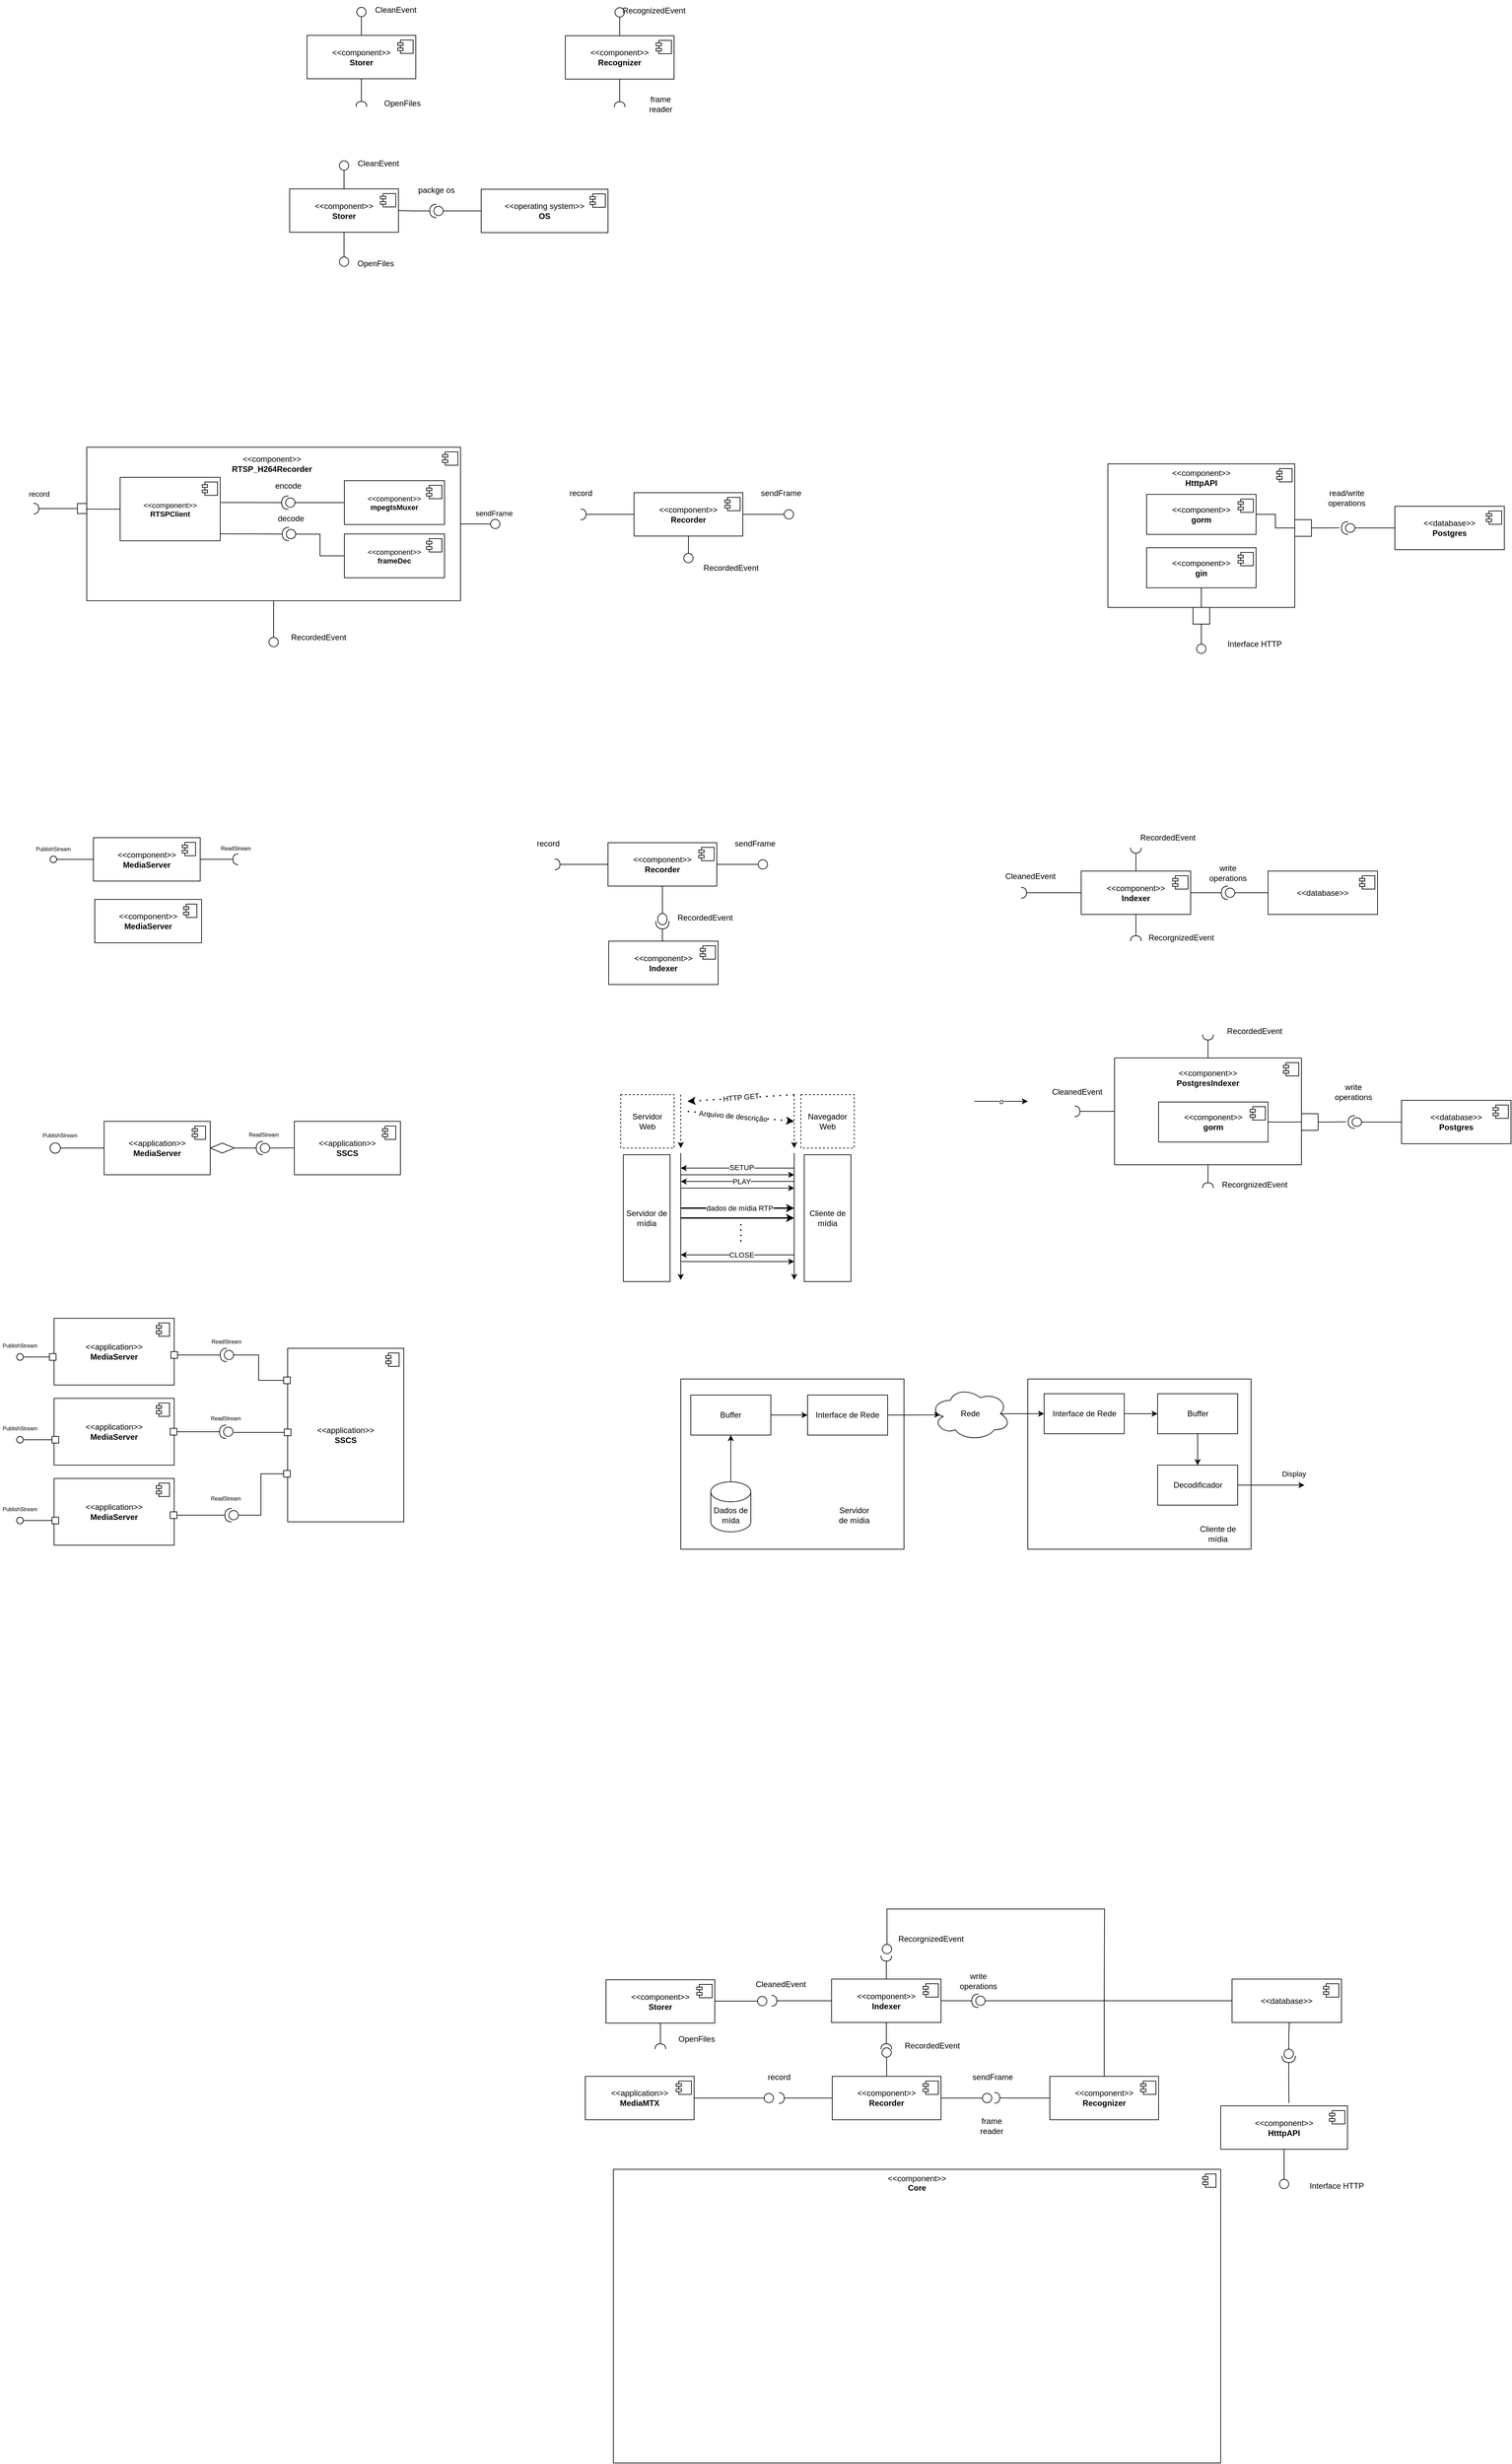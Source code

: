 <mxfile version="24.0.6" type="device">
  <diagram name="Página-1" id="KjTtuctHwxDyZRn3l2mg">
    <mxGraphModel dx="1325" dy="1896" grid="1" gridSize="10" guides="1" tooltips="1" connect="1" arrows="1" fold="1" page="1" pageScale="1" pageWidth="827" pageHeight="1169" math="0" shadow="0">
      <root>
        <mxCell id="0" />
        <mxCell id="1" parent="0" />
        <mxCell id="IU_M7-wI5nSeHY1QrZLq-77" value="" style="group" parent="1" vertex="1" connectable="0">
          <mxGeometry x="1610" y="986" width="414.5" height="255" as="geometry" />
        </mxCell>
        <mxCell id="IU_M7-wI5nSeHY1QrZLq-61" value="" style="rounded=0;whiteSpace=wrap;html=1;" parent="IU_M7-wI5nSeHY1QrZLq-77" vertex="1">
          <mxGeometry width="334.5" height="255" as="geometry" />
        </mxCell>
        <mxCell id="IU_M7-wI5nSeHY1QrZLq-64" value="Cliente de mídia" style="text;strokeColor=none;align=center;fillColor=none;html=1;verticalAlign=middle;whiteSpace=wrap;rounded=0;" parent="IU_M7-wI5nSeHY1QrZLq-77" vertex="1">
          <mxGeometry x="254.5" y="229" width="60" height="5" as="geometry" />
        </mxCell>
        <mxCell id="IU_M7-wI5nSeHY1QrZLq-66" value="Buffer" style="rounded=0;whiteSpace=wrap;html=1;" parent="IU_M7-wI5nSeHY1QrZLq-77" vertex="1">
          <mxGeometry x="194.5" y="22" width="120" height="60" as="geometry" />
        </mxCell>
        <mxCell id="IU_M7-wI5nSeHY1QrZLq-71" style="edgeStyle=orthogonalEdgeStyle;rounded=0;orthogonalLoop=1;jettySize=auto;html=1;" parent="IU_M7-wI5nSeHY1QrZLq-77" source="IU_M7-wI5nSeHY1QrZLq-67" target="IU_M7-wI5nSeHY1QrZLq-66" edge="1">
          <mxGeometry relative="1" as="geometry" />
        </mxCell>
        <mxCell id="IU_M7-wI5nSeHY1QrZLq-67" value="Interface de Rede" style="rounded=0;whiteSpace=wrap;html=1;" parent="IU_M7-wI5nSeHY1QrZLq-77" vertex="1">
          <mxGeometry x="24.5" y="22" width="120" height="60" as="geometry" />
        </mxCell>
        <mxCell id="IU_M7-wI5nSeHY1QrZLq-74" style="edgeStyle=orthogonalEdgeStyle;rounded=0;orthogonalLoop=1;jettySize=auto;html=1;" parent="IU_M7-wI5nSeHY1QrZLq-77" source="IU_M7-wI5nSeHY1QrZLq-72" edge="1">
          <mxGeometry relative="1" as="geometry">
            <mxPoint x="414.5" y="159" as="targetPoint" />
          </mxGeometry>
        </mxCell>
        <mxCell id="IU_M7-wI5nSeHY1QrZLq-75" value="Display&amp;nbsp;" style="edgeLabel;html=1;align=center;verticalAlign=middle;resizable=0;points=[];" parent="IU_M7-wI5nSeHY1QrZLq-74" vertex="1" connectable="0">
          <mxGeometry x="0.87" relative="1" as="geometry">
            <mxPoint x="-8" y="-17" as="offset" />
          </mxGeometry>
        </mxCell>
        <mxCell id="IU_M7-wI5nSeHY1QrZLq-72" value="Decodificador" style="rounded=0;whiteSpace=wrap;html=1;" parent="IU_M7-wI5nSeHY1QrZLq-77" vertex="1">
          <mxGeometry x="194.5" y="129" width="120" height="60" as="geometry" />
        </mxCell>
        <mxCell id="IU_M7-wI5nSeHY1QrZLq-73" style="edgeStyle=orthogonalEdgeStyle;rounded=0;orthogonalLoop=1;jettySize=auto;html=1;" parent="IU_M7-wI5nSeHY1QrZLq-77" source="IU_M7-wI5nSeHY1QrZLq-66" target="IU_M7-wI5nSeHY1QrZLq-72" edge="1">
          <mxGeometry relative="1" as="geometry" />
        </mxCell>
        <mxCell id="1v8-vr0Qcsb3jSITrx1u-97" value="&lt;span style=&quot;color: rgb(0, 0, 0); font-family: Helvetica; font-size: 8px; font-style: normal; font-variant-ligatures: normal; font-variant-caps: normal; font-weight: 400; letter-spacing: normal; orphans: 2; text-align: center; text-indent: 0px; text-transform: none; widows: 2; word-spacing: 0px; -webkit-text-stroke-width: 0px; background-color: rgb(251, 251, 251); text-decoration-thickness: initial; text-decoration-style: initial; text-decoration-color: initial; float: none; display: inline !important;&quot;&gt;ReadStream&lt;br&gt;&lt;br&gt;&lt;/span&gt;" style="text;whiteSpace=wrap;html=1;" parent="1" vertex="1">
          <mxGeometry x="399" y="176.25" width="55" height="22.5" as="geometry" />
        </mxCell>
        <mxCell id="1v8-vr0Qcsb3jSITrx1u-98" value="" style="group" parent="1" vertex="1" connectable="0">
          <mxGeometry x="180" y="910" width="266" height="325" as="geometry" />
        </mxCell>
        <mxCell id="VNFblEN0b3wX1P5wx99s-2" value="&amp;lt;&amp;lt;application&amp;gt;&amp;gt;&lt;br&gt;&lt;b&gt;MediaServer&lt;/b&gt;" style="html=1;dropTarget=0;whiteSpace=wrap;" parent="1v8-vr0Qcsb3jSITrx1u-98" vertex="1">
          <mxGeometry x="-29" y="105" width="180" height="100" as="geometry" />
        </mxCell>
        <mxCell id="VNFblEN0b3wX1P5wx99s-3" value="" style="shape=module;jettyWidth=8;jettyHeight=4;" parent="VNFblEN0b3wX1P5wx99s-2" vertex="1">
          <mxGeometry x="1" width="20" height="20" relative="1" as="geometry">
            <mxPoint x="-27" y="7" as="offset" />
          </mxGeometry>
        </mxCell>
        <mxCell id="1v8-vr0Qcsb3jSITrx1u-139" value="&amp;lt;&amp;lt;application&amp;gt;&amp;gt;&lt;br&gt;&lt;b&gt;MediaServer&lt;/b&gt;" style="html=1;dropTarget=0;whiteSpace=wrap;" parent="1v8-vr0Qcsb3jSITrx1u-98" vertex="1">
          <mxGeometry x="-29" y="-15" width="180" height="100" as="geometry" />
        </mxCell>
        <mxCell id="1v8-vr0Qcsb3jSITrx1u-140" value="" style="shape=module;jettyWidth=8;jettyHeight=4;" parent="1v8-vr0Qcsb3jSITrx1u-139" vertex="1">
          <mxGeometry x="1" width="20" height="20" relative="1" as="geometry">
            <mxPoint x="-27" y="7" as="offset" />
          </mxGeometry>
        </mxCell>
        <mxCell id="1v8-vr0Qcsb3jSITrx1u-141" value="" style="rounded=1;whiteSpace=wrap;html=1;arcSize=0;" parent="1v8-vr0Qcsb3jSITrx1u-98" vertex="1">
          <mxGeometry x="145" y="150" width="10" height="10" as="geometry" />
        </mxCell>
        <mxCell id="1v8-vr0Qcsb3jSITrx1u-142" value="" style="group" parent="1v8-vr0Qcsb3jSITrx1u-98" vertex="1" connectable="0">
          <mxGeometry x="-98" y="149" width="104" height="61" as="geometry" />
        </mxCell>
        <mxCell id="1v8-vr0Qcsb3jSITrx1u-143" value="" style="ellipse;whiteSpace=wrap;html=1;align=center;aspect=fixed;fillColor=none;strokeColor=none;resizable=0;perimeter=centerPerimeter;rotatable=0;allowArrows=0;points=[];outlineConnect=1;" parent="1v8-vr0Qcsb3jSITrx1u-142" vertex="1">
          <mxGeometry y="51" width="10" height="10" as="geometry" />
        </mxCell>
        <mxCell id="1v8-vr0Qcsb3jSITrx1u-147" value="" style="rounded=1;whiteSpace=wrap;html=1;arcSize=0;" parent="1v8-vr0Qcsb3jSITrx1u-142" vertex="1">
          <mxGeometry x="66" y="13" width="10" height="10" as="geometry" />
        </mxCell>
        <mxCell id="1v8-vr0Qcsb3jSITrx1u-149" style="edgeStyle=orthogonalEdgeStyle;rounded=0;orthogonalLoop=1;jettySize=auto;html=1;entryX=1;entryY=0.5;entryDx=0;entryDy=0;endArrow=none;endFill=0;" parent="1v8-vr0Qcsb3jSITrx1u-98" source="1v8-vr0Qcsb3jSITrx1u-151" target="1v8-vr0Qcsb3jSITrx1u-141" edge="1">
          <mxGeometry relative="1" as="geometry" />
        </mxCell>
        <mxCell id="1v8-vr0Qcsb3jSITrx1u-150" value="" style="group" parent="1v8-vr0Qcsb3jSITrx1u-98" vertex="1" connectable="0">
          <mxGeometry x="204" y="120" width="55" height="45" as="geometry" />
        </mxCell>
        <mxCell id="1v8-vr0Qcsb3jSITrx1u-151" value="" style="shape=providedRequiredInterface;html=1;verticalLabelPosition=bottom;sketch=0;rotation=-180;" parent="1v8-vr0Qcsb3jSITrx1u-150" vertex="1">
          <mxGeometry x="15" y="25" width="20" height="20" as="geometry" />
        </mxCell>
        <mxCell id="1v8-vr0Qcsb3jSITrx1u-152" value="&lt;span style=&quot;color: rgb(0, 0, 0); font-family: Helvetica; font-size: 8px; font-style: normal; font-variant-ligatures: normal; font-variant-caps: normal; font-weight: 400; letter-spacing: normal; orphans: 2; text-align: center; text-indent: 0px; text-transform: none; widows: 2; word-spacing: 0px; -webkit-text-stroke-width: 0px; background-color: rgb(251, 251, 251); text-decoration-thickness: initial; text-decoration-style: initial; text-decoration-color: initial; float: none; display: inline !important;&quot;&gt;ReadStream&lt;br&gt;&lt;/span&gt;" style="text;whiteSpace=wrap;html=1;" parent="1v8-vr0Qcsb3jSITrx1u-150" vertex="1">
          <mxGeometry width="55" height="40" as="geometry" />
        </mxCell>
        <mxCell id="1v8-vr0Qcsb3jSITrx1u-173" value="&lt;span style=&quot;color: rgb(0, 0, 0); font-family: Helvetica; font-size: 8px; font-style: normal; font-variant-ligatures: normal; font-variant-caps: normal; font-weight: 400; letter-spacing: normal; orphans: 2; text-align: center; text-indent: 0px; text-transform: none; widows: 2; word-spacing: 0px; -webkit-text-stroke-width: 0px; background-color: rgb(251, 251, 251); text-decoration-thickness: initial; text-decoration-style: initial; text-decoration-color: initial; float: none; display: inline !important;&quot;&gt;ReadStream&lt;br&gt;&lt;br&gt;&lt;/span&gt;" style="text;whiteSpace=wrap;html=1;" parent="1v8-vr0Qcsb3jSITrx1u-98" vertex="1">
          <mxGeometry x="204" y="240" width="55" height="40" as="geometry" />
        </mxCell>
        <mxCell id="1v8-vr0Qcsb3jSITrx1u-101" value="" style="rounded=1;whiteSpace=wrap;html=1;arcSize=0;" parent="1v8-vr0Qcsb3jSITrx1u-98" vertex="1">
          <mxGeometry x="146" y="35" width="10" height="10" as="geometry" />
        </mxCell>
        <mxCell id="1v8-vr0Qcsb3jSITrx1u-156" value="&amp;lt;&amp;lt;application&amp;gt;&amp;gt;&lt;br&gt;&lt;b&gt;MediaServer&lt;/b&gt;" style="html=1;dropTarget=0;whiteSpace=wrap;" parent="1v8-vr0Qcsb3jSITrx1u-98" vertex="1">
          <mxGeometry x="-29" y="225" width="180" height="100" as="geometry" />
        </mxCell>
        <mxCell id="1v8-vr0Qcsb3jSITrx1u-157" value="" style="shape=module;jettyWidth=8;jettyHeight=4;" parent="1v8-vr0Qcsb3jSITrx1u-156" vertex="1">
          <mxGeometry x="1" width="20" height="20" relative="1" as="geometry">
            <mxPoint x="-27" y="7" as="offset" />
          </mxGeometry>
        </mxCell>
        <mxCell id="1v8-vr0Qcsb3jSITrx1u-158" value="" style="rounded=1;whiteSpace=wrap;html=1;arcSize=0;" parent="1v8-vr0Qcsb3jSITrx1u-98" vertex="1">
          <mxGeometry x="145" y="275" width="10" height="10" as="geometry" />
        </mxCell>
        <mxCell id="1v8-vr0Qcsb3jSITrx1u-102" value="" style="group" parent="1" vertex="1" connectable="0">
          <mxGeometry x="500" y="910" width="170" height="260" as="geometry" />
        </mxCell>
        <mxCell id="1v8-vr0Qcsb3jSITrx1u-103" value="&amp;lt;&amp;lt;application&amp;gt;&amp;gt;&lt;br&gt;&lt;b&gt;SSCS&lt;/b&gt;" style="html=1;dropTarget=0;whiteSpace=wrap;" parent="1v8-vr0Qcsb3jSITrx1u-102" vertex="1">
          <mxGeometry x="1" y="30" width="174" height="260" as="geometry" />
        </mxCell>
        <mxCell id="1v8-vr0Qcsb3jSITrx1u-104" value="" style="shape=module;jettyWidth=8;jettyHeight=4;" parent="1v8-vr0Qcsb3jSITrx1u-103" vertex="1">
          <mxGeometry x="1" width="20" height="20" relative="1" as="geometry">
            <mxPoint x="-27" y="7" as="offset" />
          </mxGeometry>
        </mxCell>
        <mxCell id="1v8-vr0Qcsb3jSITrx1u-129" value="" style="rounded=1;whiteSpace=wrap;html=1;arcSize=0;" parent="1v8-vr0Qcsb3jSITrx1u-102" vertex="1">
          <mxGeometry x="-5" y="73" width="10" height="10" as="geometry" />
        </mxCell>
        <mxCell id="1v8-vr0Qcsb3jSITrx1u-170" value="" style="rounded=1;whiteSpace=wrap;html=1;arcSize=0;" parent="1v8-vr0Qcsb3jSITrx1u-102" vertex="1">
          <mxGeometry x="-5" y="213" width="10" height="10" as="geometry" />
        </mxCell>
        <mxCell id="1v8-vr0Qcsb3jSITrx1u-105" value="" style="group" parent="1" vertex="1" connectable="0">
          <mxGeometry x="108" y="944" width="104" height="61" as="geometry" />
        </mxCell>
        <mxCell id="1v8-vr0Qcsb3jSITrx1u-106" value="" style="ellipse;whiteSpace=wrap;html=1;align=center;aspect=fixed;fillColor=none;strokeColor=none;resizable=0;perimeter=centerPerimeter;rotatable=0;allowArrows=0;points=[];outlineConnect=1;" parent="1v8-vr0Qcsb3jSITrx1u-105" vertex="1">
          <mxGeometry y="51" width="10" height="10" as="geometry" />
        </mxCell>
        <mxCell id="1v8-vr0Qcsb3jSITrx1u-107" value="" style="group" parent="1v8-vr0Qcsb3jSITrx1u-105" vertex="1" connectable="0">
          <mxGeometry x="-38" y="-24" width="60" height="46" as="geometry" />
        </mxCell>
        <mxCell id="1v8-vr0Qcsb3jSITrx1u-108" value="" style="ellipse;whiteSpace=wrap;html=1;aspect=fixed;direction=south;" parent="1v8-vr0Qcsb3jSITrx1u-107" vertex="1">
          <mxGeometry x="25" y="28" width="10" height="10" as="geometry" />
        </mxCell>
        <mxCell id="1v8-vr0Qcsb3jSITrx1u-109" value="&lt;span style=&quot;font-size: 8px;&quot;&gt;PublishStream&lt;/span&gt;" style="text;html=1;strokeColor=none;fillColor=none;align=center;verticalAlign=middle;whiteSpace=wrap;rounded=0;container=0;" parent="1v8-vr0Qcsb3jSITrx1u-107" vertex="1">
          <mxGeometry width="60" height="30" as="geometry" />
        </mxCell>
        <mxCell id="1v8-vr0Qcsb3jSITrx1u-110" value="" style="rounded=1;whiteSpace=wrap;html=1;arcSize=0;" parent="1v8-vr0Qcsb3jSITrx1u-105" vertex="1">
          <mxGeometry x="36" y="4" width="10" height="10" as="geometry" />
        </mxCell>
        <mxCell id="1v8-vr0Qcsb3jSITrx1u-111" style="rounded=0;orthogonalLoop=1;jettySize=auto;html=1;exitX=0.5;exitY=0;exitDx=0;exitDy=0;entryX=0;entryY=0.5;entryDx=0;entryDy=0;strokeColor=default;anchorPointDirection=1;fixDash=0;endArrow=none;endFill=0;" parent="1v8-vr0Qcsb3jSITrx1u-105" source="1v8-vr0Qcsb3jSITrx1u-108" target="1v8-vr0Qcsb3jSITrx1u-110" edge="1">
          <mxGeometry relative="1" as="geometry" />
        </mxCell>
        <mxCell id="1v8-vr0Qcsb3jSITrx1u-126" style="edgeStyle=orthogonalEdgeStyle;rounded=0;orthogonalLoop=1;jettySize=auto;html=1;entryX=1;entryY=0.5;entryDx=0;entryDy=0;endArrow=none;endFill=0;" parent="1" source="1v8-vr0Qcsb3jSITrx1u-128" target="1v8-vr0Qcsb3jSITrx1u-101" edge="1">
          <mxGeometry relative="1" as="geometry" />
        </mxCell>
        <mxCell id="1v8-vr0Qcsb3jSITrx1u-127" style="edgeStyle=orthogonalEdgeStyle;rounded=0;orthogonalLoop=1;jettySize=auto;html=1;entryX=0;entryY=0.5;entryDx=0;entryDy=0;endArrow=none;endFill=0;" parent="1" source="1v8-vr0Qcsb3jSITrx1u-128" target="1v8-vr0Qcsb3jSITrx1u-129" edge="1">
          <mxGeometry relative="1" as="geometry" />
        </mxCell>
        <mxCell id="1v8-vr0Qcsb3jSITrx1u-134" value="" style="group" parent="1" vertex="1" connectable="0">
          <mxGeometry x="385" y="915" width="55" height="45" as="geometry" />
        </mxCell>
        <mxCell id="1v8-vr0Qcsb3jSITrx1u-128" value="" style="shape=providedRequiredInterface;html=1;verticalLabelPosition=bottom;sketch=0;rotation=-180;" parent="1v8-vr0Qcsb3jSITrx1u-134" vertex="1">
          <mxGeometry x="15" y="25" width="20" height="20" as="geometry" />
        </mxCell>
        <mxCell id="1v8-vr0Qcsb3jSITrx1u-130" value="&lt;span style=&quot;color: rgb(0, 0, 0); font-family: Helvetica; font-size: 8px; font-style: normal; font-variant-ligatures: normal; font-variant-caps: normal; font-weight: 400; letter-spacing: normal; orphans: 2; text-align: center; text-indent: 0px; text-transform: none; widows: 2; word-spacing: 0px; -webkit-text-stroke-width: 0px; background-color: rgb(251, 251, 251); text-decoration-thickness: initial; text-decoration-style: initial; text-decoration-color: initial; float: none; display: inline !important;&quot;&gt;ReadStream&lt;br&gt;&lt;br&gt;&lt;/span&gt;" style="text;whiteSpace=wrap;html=1;" parent="1v8-vr0Qcsb3jSITrx1u-134" vertex="1">
          <mxGeometry width="55" height="40" as="geometry" />
        </mxCell>
        <mxCell id="1v8-vr0Qcsb3jSITrx1u-159" value="" style="group" parent="1" vertex="1" connectable="0">
          <mxGeometry x="70" y="1180" width="104" height="61" as="geometry" />
        </mxCell>
        <mxCell id="1v8-vr0Qcsb3jSITrx1u-160" value="" style="ellipse;whiteSpace=wrap;html=1;align=center;aspect=fixed;fillColor=none;strokeColor=none;resizable=0;perimeter=centerPerimeter;rotatable=0;allowArrows=0;points=[];outlineConnect=1;" parent="1v8-vr0Qcsb3jSITrx1u-159" vertex="1">
          <mxGeometry y="51" width="10" height="10" as="geometry" />
        </mxCell>
        <mxCell id="1v8-vr0Qcsb3jSITrx1u-161" value="" style="group" parent="1v8-vr0Qcsb3jSITrx1u-159" vertex="1" connectable="0">
          <mxGeometry y="-15" width="60" height="46" as="geometry" />
        </mxCell>
        <mxCell id="1v8-vr0Qcsb3jSITrx1u-162" value="" style="ellipse;whiteSpace=wrap;html=1;aspect=fixed;direction=south;" parent="1v8-vr0Qcsb3jSITrx1u-161" vertex="1">
          <mxGeometry x="25" y="28" width="10" height="10" as="geometry" />
        </mxCell>
        <mxCell id="1v8-vr0Qcsb3jSITrx1u-163" value="&lt;span style=&quot;font-size: 8px;&quot;&gt;PublishStream&lt;/span&gt;" style="text;html=1;strokeColor=none;fillColor=none;align=center;verticalAlign=middle;whiteSpace=wrap;rounded=0;container=0;" parent="1v8-vr0Qcsb3jSITrx1u-161" vertex="1">
          <mxGeometry width="60" height="30" as="geometry" />
        </mxCell>
        <mxCell id="1v8-vr0Qcsb3jSITrx1u-164" value="" style="rounded=1;whiteSpace=wrap;html=1;arcSize=0;" parent="1v8-vr0Qcsb3jSITrx1u-159" vertex="1">
          <mxGeometry x="78" y="13" width="10" height="10" as="geometry" />
        </mxCell>
        <mxCell id="1v8-vr0Qcsb3jSITrx1u-165" style="rounded=0;orthogonalLoop=1;jettySize=auto;html=1;exitX=0.5;exitY=0;exitDx=0;exitDy=0;entryX=0;entryY=0.5;entryDx=0;entryDy=0;strokeColor=default;anchorPointDirection=1;fixDash=0;endArrow=none;endFill=0;" parent="1v8-vr0Qcsb3jSITrx1u-159" source="1v8-vr0Qcsb3jSITrx1u-162" target="1v8-vr0Qcsb3jSITrx1u-164" edge="1">
          <mxGeometry relative="1" as="geometry" />
        </mxCell>
        <mxCell id="1v8-vr0Qcsb3jSITrx1u-166" style="edgeStyle=orthogonalEdgeStyle;rounded=0;orthogonalLoop=1;jettySize=auto;html=1;entryX=1;entryY=0.5;entryDx=0;entryDy=0;endArrow=none;endFill=0;" parent="1" source="1v8-vr0Qcsb3jSITrx1u-167" target="1v8-vr0Qcsb3jSITrx1u-158" edge="1">
          <mxGeometry relative="1" as="geometry" />
        </mxCell>
        <mxCell id="1v8-vr0Qcsb3jSITrx1u-167" value="" style="shape=providedRequiredInterface;html=1;verticalLabelPosition=bottom;sketch=0;rotation=-180;" parent="1" vertex="1">
          <mxGeometry x="407" y="1180" width="20" height="20" as="geometry" />
        </mxCell>
        <mxCell id="1v8-vr0Qcsb3jSITrx1u-168" value="" style="rounded=1;whiteSpace=wrap;html=1;arcSize=0;" parent="1" vertex="1">
          <mxGeometry x="496" y="1061" width="10" height="10" as="geometry" />
        </mxCell>
        <mxCell id="1v8-vr0Qcsb3jSITrx1u-171" style="edgeStyle=orthogonalEdgeStyle;rounded=0;orthogonalLoop=1;jettySize=auto;html=1;entryX=0;entryY=0.5;entryDx=0;entryDy=0;endArrow=none;endFill=0;exitX=0;exitY=0.5;exitDx=0;exitDy=0;exitPerimeter=0;" parent="1" source="1v8-vr0Qcsb3jSITrx1u-167" target="1v8-vr0Qcsb3jSITrx1u-170" edge="1">
          <mxGeometry relative="1" as="geometry">
            <mxPoint x="420" y="1090" as="sourcePoint" />
          </mxGeometry>
        </mxCell>
        <mxCell id="1v8-vr0Qcsb3jSITrx1u-174" style="edgeStyle=orthogonalEdgeStyle;rounded=0;orthogonalLoop=1;jettySize=auto;html=1;entryX=0.655;entryY=0.9;entryDx=0;entryDy=0;entryPerimeter=0;endArrow=none;endFill=0;" parent="1" source="1v8-vr0Qcsb3jSITrx1u-168" target="1v8-vr0Qcsb3jSITrx1u-152" edge="1">
          <mxGeometry relative="1" as="geometry" />
        </mxCell>
        <mxCell id="1v8-vr0Qcsb3jSITrx1u-144" value="" style="group" parent="1" vertex="1" connectable="0">
          <mxGeometry x="70" y="1044" width="60" height="46" as="geometry" />
        </mxCell>
        <mxCell id="1v8-vr0Qcsb3jSITrx1u-145" value="" style="ellipse;whiteSpace=wrap;html=1;aspect=fixed;direction=south;" parent="1v8-vr0Qcsb3jSITrx1u-144" vertex="1">
          <mxGeometry x="25" y="28" width="10" height="10" as="geometry" />
        </mxCell>
        <mxCell id="1v8-vr0Qcsb3jSITrx1u-146" value="&lt;span style=&quot;font-size: 8px;&quot;&gt;PublishStream&lt;/span&gt;" style="text;html=1;strokeColor=none;fillColor=none;align=center;verticalAlign=middle;whiteSpace=wrap;rounded=0;container=0;" parent="1v8-vr0Qcsb3jSITrx1u-144" vertex="1">
          <mxGeometry width="60" height="30" as="geometry" />
        </mxCell>
        <mxCell id="1v8-vr0Qcsb3jSITrx1u-148" style="rounded=0;orthogonalLoop=1;jettySize=auto;html=1;exitX=0.5;exitY=0;exitDx=0;exitDy=0;entryX=0;entryY=0.5;entryDx=0;entryDy=0;strokeColor=default;anchorPointDirection=1;fixDash=0;endArrow=none;endFill=0;" parent="1" source="1v8-vr0Qcsb3jSITrx1u-145" target="1v8-vr0Qcsb3jSITrx1u-147" edge="1">
          <mxGeometry relative="1" as="geometry" />
        </mxCell>
        <mxCell id="VNFblEN0b3wX1P5wx99s-108" value="" style="shape=providedRequiredInterface;html=1;verticalLabelPosition=bottom;sketch=0;rotation=-180;" parent="1" vertex="1">
          <mxGeometry x="454" y="630" width="20" height="20" as="geometry" />
        </mxCell>
        <mxCell id="VNFblEN0b3wX1P5wx99s-110" value="&lt;span style=&quot;color: rgb(0, 0, 0); font-family: Helvetica; font-size: 8px; font-style: normal; font-variant-ligatures: normal; font-variant-caps: normal; font-weight: 400; letter-spacing: normal; orphans: 2; text-align: center; text-indent: 0px; text-transform: none; widows: 2; word-spacing: 0px; -webkit-text-stroke-width: 0px; background-color: rgb(251, 251, 251); text-decoration-thickness: initial; text-decoration-style: initial; text-decoration-color: initial; float: none; display: inline !important;&quot;&gt;ReadStream&lt;br&gt;&lt;br&gt;&lt;/span&gt;" style="text;whiteSpace=wrap;html=1;" parent="1" vertex="1">
          <mxGeometry x="441" y="604.5" width="46" height="20" as="geometry" />
        </mxCell>
        <mxCell id="VNFblEN0b3wX1P5wx99s-111" value="" style="edgeStyle=orthogonalEdgeStyle;rounded=0;orthogonalLoop=1;jettySize=auto;html=1;entryX=1;entryY=0.5;entryDx=0;entryDy=0;endArrow=none;endFill=0;" parent="1" source="VNFblEN0b3wX1P5wx99s-108" target="VNFblEN0b3wX1P5wx99s-112" edge="1">
          <mxGeometry relative="1" as="geometry">
            <mxPoint x="464" y="645" as="sourcePoint" />
            <mxPoint x="265" y="645" as="targetPoint" />
          </mxGeometry>
        </mxCell>
        <mxCell id="VNFblEN0b3wX1P5wx99s-112" value="" style="rhombus;whiteSpace=wrap;html=1;" parent="1" vertex="1">
          <mxGeometry x="385" y="632.5" width="36" height="15" as="geometry" />
        </mxCell>
        <mxCell id="VNFblEN0b3wX1P5wx99s-123" value="" style="endArrow=none;html=1;rounded=0;exitX=0.5;exitY=0;exitDx=0;exitDy=0;entryX=0;entryY=0.5;entryDx=0;entryDy=0;" parent="1" source="VNFblEN0b3wX1P5wx99s-121" target="1v8-vr0Qcsb3jSITrx1u-3" edge="1">
          <mxGeometry width="50" height="50" relative="1" as="geometry">
            <mxPoint x="130" y="190" as="sourcePoint" />
            <mxPoint x="180" y="140" as="targetPoint" />
          </mxGeometry>
        </mxCell>
        <mxCell id="VNFblEN0b3wX1P5wx99s-122" value="&lt;span style=&quot;font-size: 8px;&quot;&gt;PublishStream&lt;/span&gt;" style="text;html=1;strokeColor=none;fillColor=none;align=center;verticalAlign=middle;whiteSpace=wrap;rounded=0;container=0;" parent="1" vertex="1">
          <mxGeometry x="125" y="182.5" width="50" height="16.25" as="geometry" />
        </mxCell>
        <mxCell id="VNFblEN0b3wX1P5wx99s-121" value="" style="ellipse;whiteSpace=wrap;html=1;aspect=fixed;direction=south;" parent="1" vertex="1">
          <mxGeometry x="145" y="202.5" width="10" height="10" as="geometry" />
        </mxCell>
        <mxCell id="VNFblEN0b3wX1P5wx99s-131" value="" style="rounded=0;orthogonalLoop=1;jettySize=auto;html=1;endArrow=halfCircle;endFill=0;endSize=6;strokeWidth=1;sketch=0;fontSize=12;curved=1;entryX=0.626;entryY=0.076;entryDx=0;entryDy=0;entryPerimeter=0;exitX=1;exitY=0.5;exitDx=0;exitDy=0;" parent="1" edge="1">
          <mxGeometry relative="1" as="geometry">
            <mxPoint x="361" y="207.36" as="sourcePoint" />
            <mxPoint x="427" y="207.36" as="targetPoint" />
            <Array as="points">
              <mxPoint x="385" y="207.36" />
            </Array>
          </mxGeometry>
        </mxCell>
        <mxCell id="VNFblEN0b3wX1P5wx99s-132" value="" style="ellipse;whiteSpace=wrap;html=1;align=center;aspect=fixed;fillColor=none;strokeColor=none;resizable=0;perimeter=centerPerimeter;rotatable=0;allowArrows=0;points=[];outlineConnect=1;" parent="1" vertex="1">
          <mxGeometry x="427" y="210" width="10" height="10" as="geometry" />
        </mxCell>
        <mxCell id="R4DTEAscSzS3uEEY_zII-14" value="&amp;lt;&amp;lt;application&amp;gt;&amp;gt;&lt;br&gt;&lt;b&gt;MediaServer&lt;/b&gt;" style="html=1;dropTarget=0;whiteSpace=wrap;" parent="1" vertex="1">
          <mxGeometry x="226" y="600" width="159" height="80" as="geometry" />
        </mxCell>
        <mxCell id="R4DTEAscSzS3uEEY_zII-15" value="" style="shape=module;jettyWidth=8;jettyHeight=4;" parent="R4DTEAscSzS3uEEY_zII-14" vertex="1">
          <mxGeometry x="1" width="20" height="20" relative="1" as="geometry">
            <mxPoint x="-27" y="7" as="offset" />
          </mxGeometry>
        </mxCell>
        <mxCell id="VNFblEN0b3wX1P5wx99s-104" value="&lt;span style=&quot;font-size: 8px;&quot;&gt;PublishStream&lt;/span&gt;" style="text;html=1;strokeColor=none;fillColor=none;align=center;verticalAlign=middle;whiteSpace=wrap;rounded=0;container=0;" parent="1" vertex="1">
          <mxGeometry x="130" y="604.5" width="60" height="30" as="geometry" />
        </mxCell>
        <mxCell id="R4DTEAscSzS3uEEY_zII-16" value="" style="ellipse;whiteSpace=wrap;html=1;aspect=fixed;" parent="1" vertex="1">
          <mxGeometry x="145" y="632.25" width="15.5" height="15.5" as="geometry" />
        </mxCell>
        <mxCell id="R4DTEAscSzS3uEEY_zII-18" value="" style="endArrow=none;html=1;rounded=0;entryX=0.001;entryY=0.442;entryDx=0;entryDy=0;entryPerimeter=0;exitX=0;exitY=0.5;exitDx=0;exitDy=0;exitPerimeter=0;" parent="1" source="VNFblEN0b3wX1P5wx99s-108" edge="1">
          <mxGeometry width="50" height="50" relative="1" as="geometry">
            <mxPoint x="480" y="710" as="sourcePoint" />
            <mxPoint x="510.16" y="639.78" as="targetPoint" />
          </mxGeometry>
        </mxCell>
        <mxCell id="R4DTEAscSzS3uEEY_zII-19" value="&amp;lt;&amp;lt;application&amp;gt;&amp;gt;&lt;br&gt;&lt;b&gt;SSCS&lt;/b&gt;" style="html=1;dropTarget=0;whiteSpace=wrap;" parent="1" vertex="1">
          <mxGeometry x="511" y="600" width="159" height="80" as="geometry" />
        </mxCell>
        <mxCell id="R4DTEAscSzS3uEEY_zII-20" value="" style="shape=module;jettyWidth=8;jettyHeight=4;" parent="R4DTEAscSzS3uEEY_zII-19" vertex="1">
          <mxGeometry x="1" width="20" height="20" relative="1" as="geometry">
            <mxPoint x="-27" y="7" as="offset" />
          </mxGeometry>
        </mxCell>
        <mxCell id="R4DTEAscSzS3uEEY_zII-21" value="" style="endArrow=none;html=1;rounded=0;entryX=0;entryY=0.5;entryDx=0;entryDy=0;exitX=1;exitY=0.5;exitDx=0;exitDy=0;" parent="1" source="R4DTEAscSzS3uEEY_zII-16" target="R4DTEAscSzS3uEEY_zII-14" edge="1">
          <mxGeometry width="50" height="50" relative="1" as="geometry">
            <mxPoint x="180" y="690" as="sourcePoint" />
            <mxPoint x="230" y="640" as="targetPoint" />
          </mxGeometry>
        </mxCell>
        <mxCell id="j7I74pfz4h57ISqoJ7sx-15" value="record" style="text;html=1;align=center;verticalAlign=middle;resizable=0;points=[];autosize=1;strokeColor=none;fillColor=none;" parent="1" vertex="1">
          <mxGeometry x="861" y="168.75" width="60" height="30" as="geometry" />
        </mxCell>
        <mxCell id="j7I74pfz4h57ISqoJ7sx-16" value="" style="shape=providedRequiredInterface;html=1;verticalLabelPosition=bottom;sketch=0;rotation=90;" parent="1" vertex="1">
          <mxGeometry x="1051" y="290" width="23" height="20" as="geometry" />
        </mxCell>
        <mxCell id="j7I74pfz4h57ISqoJ7sx-17" style="edgeStyle=orthogonalEdgeStyle;rounded=0;orthogonalLoop=1;jettySize=auto;html=1;exitX=0.5;exitY=0;exitDx=0;exitDy=0;entryX=1;entryY=0.5;entryDx=0;entryDy=0;entryPerimeter=0;endArrow=none;endFill=0;" parent="1" source="j7I74pfz4h57ISqoJ7sx-9" target="j7I74pfz4h57ISqoJ7sx-16" edge="1">
          <mxGeometry relative="1" as="geometry" />
        </mxCell>
        <mxCell id="j7I74pfz4h57ISqoJ7sx-9" value="&amp;lt;&amp;lt;component&amp;gt;&amp;gt;&lt;br&gt;&lt;b&gt;Indexer&lt;/b&gt;" style="html=1;dropTarget=0;whiteSpace=wrap;" parent="1" vertex="1">
          <mxGeometry x="982" y="330" width="164" height="65" as="geometry" />
        </mxCell>
        <mxCell id="j7I74pfz4h57ISqoJ7sx-10" value="" style="shape=module;jettyWidth=8;jettyHeight=4;" parent="j7I74pfz4h57ISqoJ7sx-9" vertex="1">
          <mxGeometry x="1" width="23" height="20" relative="1" as="geometry">
            <mxPoint x="-27" y="7" as="offset" />
          </mxGeometry>
        </mxCell>
        <mxCell id="j7I74pfz4h57ISqoJ7sx-5" value="" style="group" parent="1" vertex="1" connectable="0">
          <mxGeometry x="212" y="267.5" width="165" height="65" as="geometry" />
        </mxCell>
        <mxCell id="j7I74pfz4h57ISqoJ7sx-6" value="&amp;lt;&amp;lt;component&amp;gt;&amp;gt;&lt;br&gt;&lt;b&gt;MediaServer&lt;/b&gt;" style="html=1;dropTarget=0;whiteSpace=wrap;" parent="j7I74pfz4h57ISqoJ7sx-5" vertex="1">
          <mxGeometry width="160" height="65" as="geometry" />
        </mxCell>
        <mxCell id="j7I74pfz4h57ISqoJ7sx-7" value="" style="shape=module;jettyWidth=8;jettyHeight=4;" parent="j7I74pfz4h57ISqoJ7sx-6" vertex="1">
          <mxGeometry x="1" width="20" height="20" relative="1" as="geometry">
            <mxPoint x="-27" y="7" as="offset" />
          </mxGeometry>
        </mxCell>
        <mxCell id="j7I74pfz4h57ISqoJ7sx-22" style="edgeStyle=orthogonalEdgeStyle;rounded=0;orthogonalLoop=1;jettySize=auto;html=1;exitX=0;exitY=0.5;exitDx=0;exitDy=0;endArrow=halfCircle;endFill=0;" parent="1" source="j7I74pfz4h57ISqoJ7sx-2" edge="1">
          <mxGeometry relative="1" as="geometry">
            <mxPoint x="901" y="215" as="targetPoint" />
          </mxGeometry>
        </mxCell>
        <mxCell id="j7I74pfz4h57ISqoJ7sx-24" style="edgeStyle=orthogonalEdgeStyle;rounded=0;orthogonalLoop=1;jettySize=auto;html=1;endArrow=circle;endFill=0;" parent="1" source="j7I74pfz4h57ISqoJ7sx-2" edge="1">
          <mxGeometry relative="1" as="geometry">
            <mxPoint x="1221" y="215.0" as="targetPoint" />
          </mxGeometry>
        </mxCell>
        <mxCell id="j7I74pfz4h57ISqoJ7sx-2" value="&amp;lt;&amp;lt;component&amp;gt;&amp;gt;&lt;br&gt;&lt;b&gt;Recorder&lt;/b&gt;" style="html=1;dropTarget=0;whiteSpace=wrap;" parent="1" vertex="1">
          <mxGeometry x="981" y="182.5" width="163" height="65" as="geometry" />
        </mxCell>
        <mxCell id="j7I74pfz4h57ISqoJ7sx-3" value="" style="shape=module;jettyWidth=8;jettyHeight=4;" parent="j7I74pfz4h57ISqoJ7sx-2" vertex="1">
          <mxGeometry x="1" width="23" height="20" relative="1" as="geometry">
            <mxPoint x="-27" y="7" as="offset" />
          </mxGeometry>
        </mxCell>
        <mxCell id="1v8-vr0Qcsb3jSITrx1u-3" value="&amp;lt;&amp;lt;component&amp;gt;&amp;gt;&lt;br&gt;&lt;b&gt;MediaServer&lt;/b&gt;" style="html=1;dropTarget=0;whiteSpace=wrap;" parent="1" vertex="1">
          <mxGeometry x="210" y="175" width="160" height="65" as="geometry" />
        </mxCell>
        <mxCell id="1v8-vr0Qcsb3jSITrx1u-4" value="" style="shape=module;jettyWidth=8;jettyHeight=4;" parent="1v8-vr0Qcsb3jSITrx1u-3" vertex="1">
          <mxGeometry x="1" width="20" height="20" relative="1" as="geometry">
            <mxPoint x="-27" y="7" as="offset" />
          </mxGeometry>
        </mxCell>
        <mxCell id="j7I74pfz4h57ISqoJ7sx-23" style="edgeStyle=orthogonalEdgeStyle;rounded=0;orthogonalLoop=1;jettySize=auto;html=1;entryX=0;entryY=0.5;entryDx=0;entryDy=0;entryPerimeter=0;endArrow=none;endFill=0;" parent="1" source="j7I74pfz4h57ISqoJ7sx-2" target="j7I74pfz4h57ISqoJ7sx-16" edge="1">
          <mxGeometry relative="1" as="geometry" />
        </mxCell>
        <mxCell id="j7I74pfz4h57ISqoJ7sx-25" value="sendFrame" style="text;html=1;align=center;verticalAlign=middle;resizable=0;points=[];autosize=1;strokeColor=none;fillColor=none;" parent="1" vertex="1">
          <mxGeometry x="1161" y="168.75" width="80" height="30" as="geometry" />
        </mxCell>
        <mxCell id="j7I74pfz4h57ISqoJ7sx-26" value="RecordedEvent" style="text;html=1;align=center;verticalAlign=middle;resizable=0;points=[];autosize=1;strokeColor=none;fillColor=none;" parent="1" vertex="1">
          <mxGeometry x="1071" y="280" width="110" height="30" as="geometry" />
        </mxCell>
        <mxCell id="j7I74pfz4h57ISqoJ7sx-27" value="Servidor &lt;br&gt;Web" style="whiteSpace=wrap;html=1;aspect=fixed;dashed=1;" parent="1" vertex="1">
          <mxGeometry x="1000" y="560" width="80" height="80" as="geometry" />
        </mxCell>
        <mxCell id="j7I74pfz4h57ISqoJ7sx-28" value="Navegador Web" style="whiteSpace=wrap;html=1;aspect=fixed;dashed=1;" parent="1" vertex="1">
          <mxGeometry x="1270" y="560" width="80" height="80" as="geometry" />
        </mxCell>
        <mxCell id="j7I74pfz4h57ISqoJ7sx-29" value="" style="endArrow=classic;html=1;rounded=0;dashed=1;" parent="1" edge="1">
          <mxGeometry width="50" height="50" relative="1" as="geometry">
            <mxPoint x="1260" y="560" as="sourcePoint" />
            <mxPoint x="1260" y="640" as="targetPoint" />
          </mxGeometry>
        </mxCell>
        <mxCell id="j7I74pfz4h57ISqoJ7sx-30" value="" style="endArrow=classic;html=1;rounded=0;dashed=1;" parent="1" edge="1">
          <mxGeometry width="50" height="50" relative="1" as="geometry">
            <mxPoint x="1090" y="560" as="sourcePoint" />
            <mxPoint x="1090" y="640" as="targetPoint" />
          </mxGeometry>
        </mxCell>
        <mxCell id="j7I74pfz4h57ISqoJ7sx-33" value="" style="endArrow=none;html=1;strokeWidth=2;rounded=0;endFill=0;startArrow=classic;startFill=1;dashed=1;dashPattern=1 4;" parent="1" edge="1">
          <mxGeometry width="50" height="50" relative="1" as="geometry">
            <mxPoint x="1100" y="570" as="sourcePoint" />
            <mxPoint x="1260" y="560" as="targetPoint" />
          </mxGeometry>
        </mxCell>
        <mxCell id="j7I74pfz4h57ISqoJ7sx-34" value="HTTP GET" style="edgeLabel;html=1;align=center;verticalAlign=middle;resizable=0;points=[];rotation=-5;" parent="j7I74pfz4h57ISqoJ7sx-33" vertex="1" connectable="0">
          <mxGeometry x="-0.199" y="2" relative="1" as="geometry">
            <mxPoint x="16" as="offset" />
          </mxGeometry>
        </mxCell>
        <mxCell id="j7I74pfz4h57ISqoJ7sx-35" value="" style="endArrow=none;html=1;strokeWidth=2;rounded=0;endFill=0;startArrow=classic;startFill=1;dashed=1;dashPattern=1 4;" parent="1" edge="1">
          <mxGeometry width="50" height="50" relative="1" as="geometry">
            <mxPoint x="1260" y="600" as="sourcePoint" />
            <mxPoint x="1100" y="585" as="targetPoint" />
          </mxGeometry>
        </mxCell>
        <mxCell id="j7I74pfz4h57ISqoJ7sx-36" value="Arquivo de descrição" style="edgeLabel;html=1;align=center;verticalAlign=middle;resizable=0;points=[];rotation=5;" parent="j7I74pfz4h57ISqoJ7sx-35" vertex="1" connectable="0">
          <mxGeometry x="-0.199" y="2" relative="1" as="geometry">
            <mxPoint x="-28" y="-4" as="offset" />
          </mxGeometry>
        </mxCell>
        <mxCell id="j7I74pfz4h57ISqoJ7sx-39" value="" style="endArrow=classic;html=1;rounded=0;" parent="1" edge="1">
          <mxGeometry width="50" height="50" relative="1" as="geometry">
            <mxPoint x="1260" y="647.5" as="sourcePoint" />
            <mxPoint x="1260" y="837.5" as="targetPoint" />
          </mxGeometry>
        </mxCell>
        <mxCell id="j7I74pfz4h57ISqoJ7sx-40" value="" style="endArrow=classic;html=1;rounded=0;" parent="1" edge="1">
          <mxGeometry width="50" height="50" relative="1" as="geometry">
            <mxPoint x="1090" y="647.5" as="sourcePoint" />
            <mxPoint x="1090" y="837.5" as="targetPoint" />
          </mxGeometry>
        </mxCell>
        <mxCell id="j7I74pfz4h57ISqoJ7sx-41" value="Cliente de mídia" style="rounded=0;whiteSpace=wrap;html=1;" parent="1" vertex="1">
          <mxGeometry x="1275" y="650" width="70" height="190" as="geometry" />
        </mxCell>
        <mxCell id="j7I74pfz4h57ISqoJ7sx-42" value="Servidor de mídia" style="rounded=0;whiteSpace=wrap;html=1;" parent="1" vertex="1">
          <mxGeometry x="1004" y="650" width="70" height="190" as="geometry" />
        </mxCell>
        <mxCell id="j7I74pfz4h57ISqoJ7sx-43" value="" style="endArrow=classic;html=1;rounded=0;" parent="1" edge="1">
          <mxGeometry width="50" height="50" relative="1" as="geometry">
            <mxPoint x="1260" y="670" as="sourcePoint" />
            <mxPoint x="1090" y="670" as="targetPoint" />
          </mxGeometry>
        </mxCell>
        <mxCell id="j7I74pfz4h57ISqoJ7sx-44" value="SETUP" style="edgeLabel;html=1;align=center;verticalAlign=middle;resizable=0;points=[];" parent="j7I74pfz4h57ISqoJ7sx-43" vertex="1" connectable="0">
          <mxGeometry x="-0.344" y="2" relative="1" as="geometry">
            <mxPoint x="-23" y="-3" as="offset" />
          </mxGeometry>
        </mxCell>
        <mxCell id="j7I74pfz4h57ISqoJ7sx-46" value="" style="endArrow=classic;html=1;rounded=0;" parent="1" edge="1">
          <mxGeometry width="50" height="50" relative="1" as="geometry">
            <mxPoint x="1090" y="680" as="sourcePoint" />
            <mxPoint x="1260" y="680" as="targetPoint" />
          </mxGeometry>
        </mxCell>
        <mxCell id="j7I74pfz4h57ISqoJ7sx-48" value="" style="endArrow=classic;html=1;rounded=0;" parent="1" edge="1">
          <mxGeometry width="50" height="50" relative="1" as="geometry">
            <mxPoint x="1260" y="690" as="sourcePoint" />
            <mxPoint x="1090" y="690" as="targetPoint" />
          </mxGeometry>
        </mxCell>
        <mxCell id="j7I74pfz4h57ISqoJ7sx-49" value="PLAY" style="edgeLabel;html=1;align=center;verticalAlign=middle;resizable=0;points=[];" parent="j7I74pfz4h57ISqoJ7sx-48" vertex="1" connectable="0">
          <mxGeometry x="-0.344" y="2" relative="1" as="geometry">
            <mxPoint x="-23" y="-2" as="offset" />
          </mxGeometry>
        </mxCell>
        <mxCell id="j7I74pfz4h57ISqoJ7sx-50" value="" style="endArrow=classic;html=1;rounded=0;" parent="1" edge="1">
          <mxGeometry width="50" height="50" relative="1" as="geometry">
            <mxPoint x="1090" y="700" as="sourcePoint" />
            <mxPoint x="1260" y="700" as="targetPoint" />
          </mxGeometry>
        </mxCell>
        <mxCell id="j7I74pfz4h57ISqoJ7sx-51" value="" style="endArrow=classic;html=1;rounded=0;strokeWidth=2;" parent="1" edge="1">
          <mxGeometry width="50" height="50" relative="1" as="geometry">
            <mxPoint x="1090" y="730" as="sourcePoint" />
            <mxPoint x="1260" y="730" as="targetPoint" />
          </mxGeometry>
        </mxCell>
        <mxCell id="j7I74pfz4h57ISqoJ7sx-52" value="dados de mídia RTP" style="edgeLabel;html=1;align=center;verticalAlign=middle;resizable=0;points=[];" parent="j7I74pfz4h57ISqoJ7sx-51" vertex="1" connectable="0">
          <mxGeometry x="0.032" y="-2" relative="1" as="geometry">
            <mxPoint y="-2" as="offset" />
          </mxGeometry>
        </mxCell>
        <mxCell id="j7I74pfz4h57ISqoJ7sx-53" value="" style="endArrow=classic;html=1;rounded=0;strokeWidth=2;" parent="1" edge="1">
          <mxGeometry width="50" height="50" relative="1" as="geometry">
            <mxPoint x="1090" y="744.71" as="sourcePoint" />
            <mxPoint x="1260" y="744.71" as="targetPoint" />
          </mxGeometry>
        </mxCell>
        <mxCell id="j7I74pfz4h57ISqoJ7sx-55" value="" style="endArrow=classic;html=1;rounded=0;" parent="1" edge="1">
          <mxGeometry width="50" height="50" relative="1" as="geometry">
            <mxPoint x="1260" y="800" as="sourcePoint" />
            <mxPoint x="1090" y="800" as="targetPoint" />
          </mxGeometry>
        </mxCell>
        <mxCell id="j7I74pfz4h57ISqoJ7sx-56" value="CLOSE" style="edgeLabel;html=1;align=center;verticalAlign=middle;resizable=0;points=[];" parent="j7I74pfz4h57ISqoJ7sx-55" vertex="1" connectable="0">
          <mxGeometry x="-0.344" y="2" relative="1" as="geometry">
            <mxPoint x="-23" y="-2" as="offset" />
          </mxGeometry>
        </mxCell>
        <mxCell id="j7I74pfz4h57ISqoJ7sx-57" value="" style="endArrow=classic;html=1;rounded=0;" parent="1" edge="1">
          <mxGeometry width="50" height="50" relative="1" as="geometry">
            <mxPoint x="1090" y="810" as="sourcePoint" />
            <mxPoint x="1260" y="810" as="targetPoint" />
          </mxGeometry>
        </mxCell>
        <mxCell id="j7I74pfz4h57ISqoJ7sx-58" value="" style="endArrow=none;dashed=1;html=1;dashPattern=1 3;strokeWidth=2;rounded=0;" parent="1" edge="1">
          <mxGeometry width="50" height="50" relative="1" as="geometry">
            <mxPoint x="1180" y="780" as="sourcePoint" />
            <mxPoint x="1180" y="750" as="targetPoint" />
          </mxGeometry>
        </mxCell>
        <mxCell id="yRdWReoldbdWuSlMGTD_-1" value="record" style="text;html=1;align=center;verticalAlign=middle;resizable=0;points=[];autosize=1;strokeColor=none;fillColor=none;" parent="1" vertex="1">
          <mxGeometry x="910" y="-355.62" width="60" height="30" as="geometry" />
        </mxCell>
        <mxCell id="yRdWReoldbdWuSlMGTD_-6" style="edgeStyle=orthogonalEdgeStyle;rounded=0;orthogonalLoop=1;jettySize=auto;html=1;exitX=0;exitY=0.5;exitDx=0;exitDy=0;endArrow=halfCircle;endFill=0;" parent="1" source="yRdWReoldbdWuSlMGTD_-8" edge="1">
          <mxGeometry relative="1" as="geometry">
            <mxPoint x="940" y="-309.37" as="targetPoint" />
          </mxGeometry>
        </mxCell>
        <mxCell id="yRdWReoldbdWuSlMGTD_-7" style="edgeStyle=orthogonalEdgeStyle;rounded=0;orthogonalLoop=1;jettySize=auto;html=1;endArrow=circle;endFill=0;" parent="1" source="yRdWReoldbdWuSlMGTD_-8" edge="1">
          <mxGeometry relative="1" as="geometry">
            <mxPoint x="1260" y="-309.37" as="targetPoint" />
          </mxGeometry>
        </mxCell>
        <mxCell id="yRdWReoldbdWuSlMGTD_-8" value="&amp;lt;&amp;lt;component&amp;gt;&amp;gt;&lt;br&gt;&lt;b&gt;Recorder&lt;/b&gt;" style="html=1;dropTarget=0;whiteSpace=wrap;" parent="1" vertex="1">
          <mxGeometry x="1020" y="-341.87" width="163" height="65" as="geometry" />
        </mxCell>
        <mxCell id="yRdWReoldbdWuSlMGTD_-9" value="" style="shape=module;jettyWidth=8;jettyHeight=4;" parent="yRdWReoldbdWuSlMGTD_-8" vertex="1">
          <mxGeometry x="1" width="23" height="20" relative="1" as="geometry">
            <mxPoint x="-27" y="7" as="offset" />
          </mxGeometry>
        </mxCell>
        <mxCell id="yRdWReoldbdWuSlMGTD_-10" style="edgeStyle=orthogonalEdgeStyle;rounded=0;orthogonalLoop=1;jettySize=auto;html=1;entryX=0;entryY=0.5;entryDx=0;entryDy=0;entryPerimeter=0;endArrow=circle;endFill=0;startArrow=none;startFill=0;" parent="1" source="yRdWReoldbdWuSlMGTD_-8" edge="1">
          <mxGeometry relative="1" as="geometry">
            <mxPoint x="1101.5" y="-235.87" as="targetPoint" />
          </mxGeometry>
        </mxCell>
        <mxCell id="yRdWReoldbdWuSlMGTD_-11" value="sendFrame" style="text;html=1;align=center;verticalAlign=middle;resizable=0;points=[];autosize=1;strokeColor=none;fillColor=none;" parent="1" vertex="1">
          <mxGeometry x="1200" y="-355.62" width="80" height="30" as="geometry" />
        </mxCell>
        <mxCell id="yRdWReoldbdWuSlMGTD_-12" value="RecordedEvent" style="text;html=1;align=center;verticalAlign=middle;resizable=0;points=[];autosize=1;strokeColor=none;fillColor=none;" parent="1" vertex="1">
          <mxGeometry x="1110" y="-244.37" width="110" height="30" as="geometry" />
        </mxCell>
        <mxCell id="yRdWReoldbdWuSlMGTD_-32" value="RecordedEvent" style="text;html=1;align=center;verticalAlign=middle;resizable=0;points=[];autosize=1;strokeColor=none;fillColor=none;" parent="1" vertex="1">
          <mxGeometry x="491.999" y="-140.001" width="110" height="30" as="geometry" />
        </mxCell>
        <mxCell id="yRdWReoldbdWuSlMGTD_-26" style="edgeStyle=orthogonalEdgeStyle;rounded=0;orthogonalLoop=1;jettySize=auto;html=1;endArrow=halfCircle;endFill=0;exitX=0;exitY=0.5;exitDx=0;exitDy=0;" parent="1" source="yRdWReoldbdWuSlMGTD_-95" edge="1">
          <mxGeometry width="201" relative="1" as="geometry">
            <mxPoint x="120" y="-318" as="targetPoint" />
          </mxGeometry>
        </mxCell>
        <mxCell id="yRdWReoldbdWuSlMGTD_-93" value="record&amp;nbsp;" style="edgeLabel;html=1;align=center;verticalAlign=middle;resizable=0;points=[];" parent="yRdWReoldbdWuSlMGTD_-26" vertex="1" connectable="0">
          <mxGeometry x="0.972" y="-4" relative="1" as="geometry">
            <mxPoint x="9" y="-18" as="offset" />
          </mxGeometry>
        </mxCell>
        <mxCell id="yRdWReoldbdWuSlMGTD_-95" value="" style="whiteSpace=wrap;html=1;aspect=fixed;" parent="yRdWReoldbdWuSlMGTD_-26" vertex="1">
          <mxGeometry x="186" y="-325.62" width="15" height="15" as="geometry" />
        </mxCell>
        <mxCell id="yRdWReoldbdWuSlMGTD_-50" style="edgeStyle=orthogonalEdgeStyle;rounded=0;orthogonalLoop=1;jettySize=auto;html=1;endArrow=circle;endFill=0;" parent="1" source="yRdWReoldbdWuSlMGTD_-21" edge="1">
          <mxGeometry relative="1" as="geometry">
            <mxPoint x="480" y="-110" as="targetPoint" />
          </mxGeometry>
        </mxCell>
        <mxCell id="yRdWReoldbdWuSlMGTD_-115" style="edgeStyle=orthogonalEdgeStyle;rounded=0;orthogonalLoop=1;jettySize=auto;html=1;endArrow=circle;endFill=0;" parent="1" source="yRdWReoldbdWuSlMGTD_-21" edge="1">
          <mxGeometry relative="1" as="geometry">
            <mxPoint x="820" y="-295" as="targetPoint" />
          </mxGeometry>
        </mxCell>
        <mxCell id="yRdWReoldbdWuSlMGTD_-116" value="sendFrame" style="edgeLabel;html=1;align=center;verticalAlign=middle;resizable=0;points=[];" parent="yRdWReoldbdWuSlMGTD_-115" vertex="1" connectable="0">
          <mxGeometry x="0.591" y="2" relative="1" as="geometry">
            <mxPoint x="2" y="-14" as="offset" />
          </mxGeometry>
        </mxCell>
        <mxCell id="yRdWReoldbdWuSlMGTD_-21" value="&lt;div style=&quot;&quot;&gt;&lt;br&gt;&lt;/div&gt;" style="html=1;dropTarget=0;whiteSpace=wrap;align=left;" parent="1" vertex="1">
          <mxGeometry x="200" y="-410" width="560" height="230" as="geometry" />
        </mxCell>
        <mxCell id="yRdWReoldbdWuSlMGTD_-22" value="" style="shape=module;jettyWidth=8;jettyHeight=4;" parent="yRdWReoldbdWuSlMGTD_-21" vertex="1">
          <mxGeometry x="1" width="23" height="20" relative="1" as="geometry">
            <mxPoint x="-27" y="7" as="offset" />
          </mxGeometry>
        </mxCell>
        <mxCell id="yRdWReoldbdWuSlMGTD_-23" value="&amp;lt;&amp;lt;component&amp;gt;&amp;gt;&lt;br&gt;&lt;b&gt;RTSP_H264Recorder&lt;/b&gt;" style="text;strokeColor=none;align=center;fillColor=none;html=1;verticalAlign=middle;whiteSpace=wrap;rounded=0;" parent="1" vertex="1">
          <mxGeometry x="414" y="-400" width="127.04" height="30" as="geometry" />
        </mxCell>
        <mxCell id="yRdWReoldbdWuSlMGTD_-72" value="&lt;div style=&quot;&quot;&gt;&lt;span style=&quot;font-size: 11px; background-color: initial;&quot;&gt;&amp;lt;&amp;lt;component&amp;gt;&amp;gt;&lt;/span&gt;&lt;/div&gt;&lt;b style=&quot;font-size: 11px;&quot;&gt;&lt;div style=&quot;&quot;&gt;&lt;b style=&quot;background-color: initial;&quot;&gt;mpegtsMuxer&lt;/b&gt;&lt;/div&gt;&lt;/b&gt;" style="html=1;dropTarget=0;whiteSpace=wrap;align=center;" parent="1" vertex="1">
          <mxGeometry x="586" y="-359.84" width="150" height="65.69" as="geometry" />
        </mxCell>
        <mxCell id="yRdWReoldbdWuSlMGTD_-73" value="" style="shape=module;jettyWidth=8;jettyHeight=4;" parent="yRdWReoldbdWuSlMGTD_-72" vertex="1">
          <mxGeometry x="1" width="23" height="20" relative="1" as="geometry">
            <mxPoint x="-27" y="7" as="offset" />
          </mxGeometry>
        </mxCell>
        <mxCell id="yRdWReoldbdWuSlMGTD_-79" value="&lt;div style=&quot;&quot;&gt;&lt;span style=&quot;font-size: 11px; background-color: initial;&quot;&gt;&amp;lt;&amp;lt;component&amp;gt;&amp;gt;&lt;/span&gt;&lt;/div&gt;&lt;b style=&quot;font-size: 11px;&quot;&gt;&lt;div style=&quot;&quot;&gt;&lt;b style=&quot;background-color: initial;&quot;&gt;frameDec&lt;/b&gt;&lt;/div&gt;&lt;/b&gt;" style="html=1;dropTarget=0;whiteSpace=wrap;align=center;" parent="1" vertex="1">
          <mxGeometry x="586" y="-280.06" width="150" height="65.69" as="geometry" />
        </mxCell>
        <mxCell id="yRdWReoldbdWuSlMGTD_-80" value="" style="shape=module;jettyWidth=8;jettyHeight=4;" parent="yRdWReoldbdWuSlMGTD_-79" vertex="1">
          <mxGeometry x="1" width="23" height="20" relative="1" as="geometry">
            <mxPoint x="-27" y="7" as="offset" />
          </mxGeometry>
        </mxCell>
        <mxCell id="yRdWReoldbdWuSlMGTD_-104" style="edgeStyle=orthogonalEdgeStyle;rounded=0;orthogonalLoop=1;jettySize=auto;html=1;endArrow=none;endFill=0;exitX=1.006;exitY=0.397;exitDx=0;exitDy=0;exitPerimeter=0;" parent="1" source="yRdWReoldbdWuSlMGTD_-88" target="yRdWReoldbdWuSlMGTD_-102" edge="1">
          <mxGeometry relative="1" as="geometry" />
        </mxCell>
        <mxCell id="yRdWReoldbdWuSlMGTD_-113" style="edgeStyle=orthogonalEdgeStyle;rounded=0;orthogonalLoop=1;jettySize=auto;html=1;endArrow=none;endFill=0;" parent="1" source="yRdWReoldbdWuSlMGTD_-88" edge="1">
          <mxGeometry relative="1" as="geometry">
            <mxPoint x="199" y="-317.34" as="targetPoint" />
          </mxGeometry>
        </mxCell>
        <mxCell id="yRdWReoldbdWuSlMGTD_-88" value="&lt;div style=&quot;&quot;&gt;&lt;span style=&quot;font-size: 11px; background-color: initial;&quot;&gt;&amp;lt;&amp;lt;component&amp;gt;&amp;gt;&lt;/span&gt;&lt;/div&gt;&lt;b style=&quot;font-size: 11px;&quot;&gt;&lt;div style=&quot;&quot;&gt;&lt;b style=&quot;background-color: initial;&quot;&gt;RTSPClient&lt;/b&gt;&lt;/div&gt;&lt;/b&gt;" style="html=1;dropTarget=0;whiteSpace=wrap;align=center;" parent="1" vertex="1">
          <mxGeometry x="250" y="-364.84" width="150" height="95" as="geometry" />
        </mxCell>
        <mxCell id="yRdWReoldbdWuSlMGTD_-89" value="" style="shape=module;jettyWidth=8;jettyHeight=4;" parent="yRdWReoldbdWuSlMGTD_-88" vertex="1">
          <mxGeometry x="1" width="23" height="20" relative="1" as="geometry">
            <mxPoint x="-27" y="7" as="offset" />
          </mxGeometry>
        </mxCell>
        <mxCell id="yRdWReoldbdWuSlMGTD_-105" style="edgeStyle=orthogonalEdgeStyle;rounded=0;orthogonalLoop=1;jettySize=auto;html=1;endArrow=none;endFill=0;" parent="1" source="yRdWReoldbdWuSlMGTD_-102" target="yRdWReoldbdWuSlMGTD_-72" edge="1">
          <mxGeometry relative="1" as="geometry" />
        </mxCell>
        <mxCell id="yRdWReoldbdWuSlMGTD_-102" value="" style="shape=providedRequiredInterface;html=1;verticalLabelPosition=bottom;sketch=0;rotation=-180;" parent="1" vertex="1">
          <mxGeometry x="492" y="-337" width="20" height="20" as="geometry" />
        </mxCell>
        <mxCell id="yRdWReoldbdWuSlMGTD_-106" value="encode" style="text;strokeColor=none;align=center;fillColor=none;html=1;verticalAlign=middle;whiteSpace=wrap;rounded=0;" parent="1" vertex="1">
          <mxGeometry x="472" y="-367" width="60" height="30" as="geometry" />
        </mxCell>
        <mxCell id="yRdWReoldbdWuSlMGTD_-108" value="" style="shape=providedRequiredInterface;html=1;verticalLabelPosition=bottom;sketch=0;rotation=-180;" parent="1" vertex="1">
          <mxGeometry x="493" y="-289.84" width="20" height="20" as="geometry" />
        </mxCell>
        <mxCell id="yRdWReoldbdWuSlMGTD_-109" style="edgeStyle=orthogonalEdgeStyle;rounded=0;orthogonalLoop=1;jettySize=auto;html=1;entryX=0;entryY=0.5;entryDx=0;entryDy=0;entryPerimeter=0;endArrow=none;endFill=0;" parent="1" source="yRdWReoldbdWuSlMGTD_-79" target="yRdWReoldbdWuSlMGTD_-108" edge="1">
          <mxGeometry relative="1" as="geometry" />
        </mxCell>
        <mxCell id="yRdWReoldbdWuSlMGTD_-111" style="edgeStyle=orthogonalEdgeStyle;rounded=0;orthogonalLoop=1;jettySize=auto;html=1;entryX=1.003;entryY=0.89;entryDx=0;entryDy=0;entryPerimeter=0;endArrow=none;endFill=0;" parent="1" source="yRdWReoldbdWuSlMGTD_-108" target="yRdWReoldbdWuSlMGTD_-88" edge="1">
          <mxGeometry relative="1" as="geometry">
            <Array as="points">
              <mxPoint x="401" y="-280" />
            </Array>
          </mxGeometry>
        </mxCell>
        <mxCell id="yRdWReoldbdWuSlMGTD_-112" value="decode" style="text;strokeColor=none;align=center;fillColor=none;html=1;verticalAlign=middle;whiteSpace=wrap;rounded=0;" parent="1" vertex="1">
          <mxGeometry x="476" y="-317.84" width="60" height="30" as="geometry" />
        </mxCell>
        <mxCell id="IU_M7-wI5nSeHY1QrZLq-9" style="edgeStyle=orthogonalEdgeStyle;rounded=0;orthogonalLoop=1;jettySize=auto;html=1;endArrow=halfCircle;endFill=0;" parent="1" source="IU_M7-wI5nSeHY1QrZLq-1" edge="1">
          <mxGeometry relative="1" as="geometry">
            <mxPoint x="1772" y="190" as="targetPoint" />
          </mxGeometry>
        </mxCell>
        <mxCell id="IU_M7-wI5nSeHY1QrZLq-10" style="edgeStyle=orthogonalEdgeStyle;rounded=0;orthogonalLoop=1;jettySize=auto;html=1;endArrow=halfCircle;endFill=0;" parent="1" source="IU_M7-wI5nSeHY1QrZLq-1" edge="1">
          <mxGeometry relative="1" as="geometry">
            <mxPoint x="1772" y="330" as="targetPoint" />
          </mxGeometry>
        </mxCell>
        <mxCell id="4gnGxFXD07aaPCXMGES7-34" style="edgeStyle=orthogonalEdgeStyle;rounded=0;orthogonalLoop=1;jettySize=auto;html=1;endArrow=halfCircle;endFill=0;" parent="1" source="IU_M7-wI5nSeHY1QrZLq-1" edge="1">
          <mxGeometry relative="1" as="geometry">
            <mxPoint x="1600" y="257.5" as="targetPoint" />
          </mxGeometry>
        </mxCell>
        <mxCell id="IU_M7-wI5nSeHY1QrZLq-1" value="&amp;lt;&amp;lt;component&amp;gt;&amp;gt;&lt;br&gt;&lt;b&gt;Indexer&lt;/b&gt;" style="html=1;dropTarget=0;whiteSpace=wrap;" parent="1" vertex="1">
          <mxGeometry x="1690" y="225" width="164" height="65" as="geometry" />
        </mxCell>
        <mxCell id="IU_M7-wI5nSeHY1QrZLq-2" value="" style="shape=module;jettyWidth=8;jettyHeight=4;" parent="IU_M7-wI5nSeHY1QrZLq-1" vertex="1">
          <mxGeometry x="1" width="23" height="20" relative="1" as="geometry">
            <mxPoint x="-27" y="7" as="offset" />
          </mxGeometry>
        </mxCell>
        <mxCell id="IU_M7-wI5nSeHY1QrZLq-3" value="&amp;lt;&amp;lt;database&amp;gt;&amp;gt;&lt;br&gt;" style="html=1;dropTarget=0;whiteSpace=wrap;" parent="1" vertex="1">
          <mxGeometry x="1970" y="225" width="164" height="65" as="geometry" />
        </mxCell>
        <mxCell id="IU_M7-wI5nSeHY1QrZLq-4" value="" style="shape=module;jettyWidth=8;jettyHeight=4;" parent="IU_M7-wI5nSeHY1QrZLq-3" vertex="1">
          <mxGeometry x="1" width="23" height="20" relative="1" as="geometry">
            <mxPoint x="-27" y="7" as="offset" />
          </mxGeometry>
        </mxCell>
        <mxCell id="IU_M7-wI5nSeHY1QrZLq-7" style="edgeStyle=orthogonalEdgeStyle;rounded=0;orthogonalLoop=1;jettySize=auto;html=1;endArrow=none;endFill=0;" parent="1" source="IU_M7-wI5nSeHY1QrZLq-5" target="IU_M7-wI5nSeHY1QrZLq-1" edge="1">
          <mxGeometry relative="1" as="geometry" />
        </mxCell>
        <mxCell id="IU_M7-wI5nSeHY1QrZLq-8" style="edgeStyle=orthogonalEdgeStyle;rounded=0;orthogonalLoop=1;jettySize=auto;html=1;exitX=0;exitY=0.5;exitDx=0;exitDy=0;exitPerimeter=0;endArrow=none;endFill=0;" parent="1" source="IU_M7-wI5nSeHY1QrZLq-5" target="IU_M7-wI5nSeHY1QrZLq-3" edge="1">
          <mxGeometry relative="1" as="geometry" />
        </mxCell>
        <mxCell id="IU_M7-wI5nSeHY1QrZLq-5" value="" style="shape=providedRequiredInterface;html=1;verticalLabelPosition=bottom;sketch=0;rotation=-180;" parent="1" vertex="1">
          <mxGeometry x="1900" y="247.5" width="20" height="20" as="geometry" />
        </mxCell>
        <mxCell id="IU_M7-wI5nSeHY1QrZLq-11" value="RecordedEvent" style="text;strokeColor=none;align=center;fillColor=none;html=1;verticalAlign=middle;whiteSpace=wrap;rounded=0;" parent="1" vertex="1">
          <mxGeometry x="1790" y="160" width="60" height="30" as="geometry" />
        </mxCell>
        <mxCell id="IU_M7-wI5nSeHY1QrZLq-12" value="RecorgnizedEvent" style="text;strokeColor=none;align=center;fillColor=none;html=1;verticalAlign=middle;whiteSpace=wrap;rounded=0;" parent="1" vertex="1">
          <mxGeometry x="1800" y="310" width="80" height="30" as="geometry" />
        </mxCell>
        <mxCell id="IU_M7-wI5nSeHY1QrZLq-13" value="write&lt;br&gt;operations" style="text;strokeColor=none;align=center;fillColor=none;html=1;verticalAlign=middle;whiteSpace=wrap;rounded=0;" parent="1" vertex="1">
          <mxGeometry x="1880" y="212.5" width="60" height="30" as="geometry" />
        </mxCell>
        <mxCell id="IU_M7-wI5nSeHY1QrZLq-40" style="edgeStyle=orthogonalEdgeStyle;rounded=0;orthogonalLoop=1;jettySize=auto;html=1;endArrow=halfCircle;endFill=0;" parent="1" source="IU_M7-wI5nSeHY1QrZLq-31" edge="1">
          <mxGeometry relative="1" as="geometry">
            <mxPoint x="1880" y="470" as="targetPoint" />
          </mxGeometry>
        </mxCell>
        <mxCell id="IU_M7-wI5nSeHY1QrZLq-45" style="edgeStyle=orthogonalEdgeStyle;rounded=0;orthogonalLoop=1;jettySize=auto;html=1;endArrow=halfCircle;endFill=0;" parent="1" source="IU_M7-wI5nSeHY1QrZLq-31" edge="1">
          <mxGeometry relative="1" as="geometry">
            <mxPoint x="1880" y="700" as="targetPoint" />
          </mxGeometry>
        </mxCell>
        <mxCell id="4gnGxFXD07aaPCXMGES7-31" style="edgeStyle=orthogonalEdgeStyle;rounded=0;orthogonalLoop=1;jettySize=auto;html=1;endArrow=halfCircle;endFill=0;" parent="1" source="IU_M7-wI5nSeHY1QrZLq-31" edge="1">
          <mxGeometry relative="1" as="geometry">
            <mxPoint x="1680" y="585" as="targetPoint" />
          </mxGeometry>
        </mxCell>
        <mxCell id="IU_M7-wI5nSeHY1QrZLq-31" value="a" style="html=1;dropTarget=0;whiteSpace=wrap;" parent="1" vertex="1">
          <mxGeometry x="1740" y="505" width="280" height="160" as="geometry" />
        </mxCell>
        <mxCell id="IU_M7-wI5nSeHY1QrZLq-32" value="" style="shape=module;jettyWidth=8;jettyHeight=4;" parent="IU_M7-wI5nSeHY1QrZLq-31" vertex="1">
          <mxGeometry x="1" width="23" height="20" relative="1" as="geometry">
            <mxPoint x="-27" y="7" as="offset" />
          </mxGeometry>
        </mxCell>
        <mxCell id="IU_M7-wI5nSeHY1QrZLq-37" style="edgeStyle=orthogonalEdgeStyle;rounded=0;orthogonalLoop=1;jettySize=auto;html=1;entryX=0;entryY=0.5;entryDx=0;entryDy=0;endArrow=none;endFill=0;" parent="1" source="IU_M7-wI5nSeHY1QrZLq-29" target="IU_M7-wI5nSeHY1QrZLq-33" edge="1">
          <mxGeometry relative="1" as="geometry" />
        </mxCell>
        <mxCell id="IU_M7-wI5nSeHY1QrZLq-29" value="&amp;lt;&amp;lt;component&amp;gt;&amp;gt;&lt;br&gt;&lt;b&gt;gorm&lt;/b&gt;" style="html=1;dropTarget=0;whiteSpace=wrap;" parent="1" vertex="1">
          <mxGeometry x="1806" y="571" width="164" height="60" as="geometry" />
        </mxCell>
        <mxCell id="IU_M7-wI5nSeHY1QrZLq-30" value="" style="shape=module;jettyWidth=8;jettyHeight=4;" parent="IU_M7-wI5nSeHY1QrZLq-29" vertex="1">
          <mxGeometry x="1" width="23" height="20" relative="1" as="geometry">
            <mxPoint x="-27" y="7" as="offset" />
          </mxGeometry>
        </mxCell>
        <mxCell id="IU_M7-wI5nSeHY1QrZLq-34" style="edgeStyle=orthogonalEdgeStyle;rounded=0;orthogonalLoop=1;jettySize=auto;html=1;exitX=1;exitY=0.5;exitDx=0;exitDy=0;entryX=1.16;entryY=0.511;entryDx=0;entryDy=0;entryPerimeter=0;endArrow=none;endFill=0;" parent="1" source="IU_M7-wI5nSeHY1QrZLq-33" target="IU_M7-wI5nSeHY1QrZLq-35" edge="1">
          <mxGeometry relative="1" as="geometry">
            <mxPoint x="2140" y="600.833" as="targetPoint" />
          </mxGeometry>
        </mxCell>
        <mxCell id="IU_M7-wI5nSeHY1QrZLq-33" value="" style="whiteSpace=wrap;html=1;aspect=fixed;" parent="1" vertex="1">
          <mxGeometry x="2020" y="588.5" width="25" height="25" as="geometry" />
        </mxCell>
        <mxCell id="IU_M7-wI5nSeHY1QrZLq-35" value="" style="shape=providedRequiredInterface;html=1;verticalLabelPosition=bottom;sketch=0;rotation=-180;" parent="1" vertex="1">
          <mxGeometry x="2090" y="591.5" width="20" height="19" as="geometry" />
        </mxCell>
        <mxCell id="IU_M7-wI5nSeHY1QrZLq-38" value="write operations" style="text;strokeColor=none;align=center;fillColor=none;html=1;verticalAlign=middle;whiteSpace=wrap;rounded=0;" parent="1" vertex="1">
          <mxGeometry x="2068" y="541" width="60" height="30" as="geometry" />
        </mxCell>
        <mxCell id="IU_M7-wI5nSeHY1QrZLq-39" value="&amp;lt;&amp;lt;component&amp;gt;&amp;gt;&lt;br&gt;&lt;b&gt;PostgresIndexer&lt;/b&gt;" style="text;strokeColor=none;align=center;fillColor=none;html=1;verticalAlign=middle;whiteSpace=wrap;rounded=0;" parent="1" vertex="1">
          <mxGeometry x="1850" y="520" width="60" height="30" as="geometry" />
        </mxCell>
        <mxCell id="IU_M7-wI5nSeHY1QrZLq-41" value="RecordedEvent" style="text;strokeColor=none;align=center;fillColor=none;html=1;verticalAlign=middle;whiteSpace=wrap;rounded=0;" parent="1" vertex="1">
          <mxGeometry x="1920" y="450" width="60" height="30" as="geometry" />
        </mxCell>
        <mxCell id="IU_M7-wI5nSeHY1QrZLq-42" value="&amp;lt;&amp;lt;database&amp;gt;&amp;gt;&lt;br&gt;&lt;b&gt;Postgres&lt;/b&gt;" style="html=1;dropTarget=0;whiteSpace=wrap;" parent="1" vertex="1">
          <mxGeometry x="2170" y="568.5" width="164" height="65" as="geometry" />
        </mxCell>
        <mxCell id="IU_M7-wI5nSeHY1QrZLq-43" value="" style="shape=module;jettyWidth=8;jettyHeight=4;" parent="IU_M7-wI5nSeHY1QrZLq-42" vertex="1">
          <mxGeometry x="1" width="23" height="20" relative="1" as="geometry">
            <mxPoint x="-27" y="7" as="offset" />
          </mxGeometry>
        </mxCell>
        <mxCell id="IU_M7-wI5nSeHY1QrZLq-44" style="edgeStyle=orthogonalEdgeStyle;rounded=0;orthogonalLoop=1;jettySize=auto;html=1;entryX=0;entryY=0.5;entryDx=0;entryDy=0;entryPerimeter=0;endArrow=none;endFill=0;" parent="1" source="IU_M7-wI5nSeHY1QrZLq-42" target="IU_M7-wI5nSeHY1QrZLq-35" edge="1">
          <mxGeometry relative="1" as="geometry" />
        </mxCell>
        <mxCell id="IU_M7-wI5nSeHY1QrZLq-46" value="RecorgnizedEvent" style="text;strokeColor=none;align=center;fillColor=none;html=1;verticalAlign=middle;whiteSpace=wrap;rounded=0;" parent="1" vertex="1">
          <mxGeometry x="1920" y="680" width="60" height="30" as="geometry" />
        </mxCell>
        <mxCell id="IU_M7-wI5nSeHY1QrZLq-79" style="edgeStyle=orthogonalEdgeStyle;rounded=0;orthogonalLoop=1;jettySize=auto;html=1;exitX=0.875;exitY=0.5;exitDx=0;exitDy=0;exitPerimeter=0;" parent="1" source="IU_M7-wI5nSeHY1QrZLq-59" target="IU_M7-wI5nSeHY1QrZLq-67" edge="1">
          <mxGeometry relative="1" as="geometry" />
        </mxCell>
        <mxCell id="IU_M7-wI5nSeHY1QrZLq-59" value="Rede" style="ellipse;shape=cloud;whiteSpace=wrap;html=1;" parent="1" vertex="1">
          <mxGeometry x="1464" y="998" width="120" height="80" as="geometry" />
        </mxCell>
        <mxCell id="IU_M7-wI5nSeHY1QrZLq-76" value="" style="group" parent="1" vertex="1" connectable="0">
          <mxGeometry x="1090" y="986" width="334.5" height="255" as="geometry" />
        </mxCell>
        <mxCell id="IU_M7-wI5nSeHY1QrZLq-60" value="" style="rounded=0;whiteSpace=wrap;html=1;" parent="IU_M7-wI5nSeHY1QrZLq-76" vertex="1">
          <mxGeometry width="334.5" height="255" as="geometry" />
        </mxCell>
        <mxCell id="IU_M7-wI5nSeHY1QrZLq-48" value="Dados de mída" style="shape=cylinder3;whiteSpace=wrap;html=1;boundedLbl=1;backgroundOutline=1;size=15;" parent="IU_M7-wI5nSeHY1QrZLq-76" vertex="1">
          <mxGeometry x="45" y="154" width="60" height="75" as="geometry" />
        </mxCell>
        <mxCell id="IU_M7-wI5nSeHY1QrZLq-50" value="Servidor de mídia" style="text;strokeColor=none;align=center;fillColor=none;html=1;verticalAlign=middle;whiteSpace=wrap;rounded=0;" parent="IU_M7-wI5nSeHY1QrZLq-76" vertex="1">
          <mxGeometry x="230" y="189" width="60" height="30" as="geometry" />
        </mxCell>
        <mxCell id="IU_M7-wI5nSeHY1QrZLq-53" value="Buffer" style="rounded=0;whiteSpace=wrap;html=1;" parent="IU_M7-wI5nSeHY1QrZLq-76" vertex="1">
          <mxGeometry x="15" y="24" width="120" height="60" as="geometry" />
        </mxCell>
        <mxCell id="IU_M7-wI5nSeHY1QrZLq-54" style="edgeStyle=orthogonalEdgeStyle;rounded=0;orthogonalLoop=1;jettySize=auto;html=1;entryX=0.5;entryY=1;entryDx=0;entryDy=0;" parent="IU_M7-wI5nSeHY1QrZLq-76" source="IU_M7-wI5nSeHY1QrZLq-48" target="IU_M7-wI5nSeHY1QrZLq-53" edge="1">
          <mxGeometry relative="1" as="geometry" />
        </mxCell>
        <mxCell id="IU_M7-wI5nSeHY1QrZLq-56" value="Interface de Rede" style="rounded=0;whiteSpace=wrap;html=1;" parent="IU_M7-wI5nSeHY1QrZLq-76" vertex="1">
          <mxGeometry x="190" y="24" width="120" height="60" as="geometry" />
        </mxCell>
        <mxCell id="IU_M7-wI5nSeHY1QrZLq-57" style="edgeStyle=orthogonalEdgeStyle;rounded=0;orthogonalLoop=1;jettySize=auto;html=1;entryX=0;entryY=0.5;entryDx=0;entryDy=0;" parent="IU_M7-wI5nSeHY1QrZLq-76" source="IU_M7-wI5nSeHY1QrZLq-53" target="IU_M7-wI5nSeHY1QrZLq-56" edge="1">
          <mxGeometry relative="1" as="geometry" />
        </mxCell>
        <mxCell id="IU_M7-wI5nSeHY1QrZLq-78" style="edgeStyle=orthogonalEdgeStyle;rounded=0;orthogonalLoop=1;jettySize=auto;html=1;entryX=0.124;entryY=0.52;entryDx=0;entryDy=0;entryPerimeter=0;" parent="1" source="IU_M7-wI5nSeHY1QrZLq-56" target="IU_M7-wI5nSeHY1QrZLq-59" edge="1">
          <mxGeometry relative="1" as="geometry" />
        </mxCell>
        <mxCell id="4gnGxFXD07aaPCXMGES7-4" style="edgeStyle=orthogonalEdgeStyle;rounded=0;orthogonalLoop=1;jettySize=auto;html=1;endArrow=circle;endFill=0;" parent="1" source="4gnGxFXD07aaPCXMGES7-1" edge="1">
          <mxGeometry relative="1" as="geometry">
            <mxPoint x="611.5" y="-1070" as="targetPoint" />
          </mxGeometry>
        </mxCell>
        <mxCell id="4gnGxFXD07aaPCXMGES7-35" style="edgeStyle=orthogonalEdgeStyle;rounded=0;orthogonalLoop=1;jettySize=auto;html=1;endArrow=halfCircle;endFill=0;" parent="1" source="4gnGxFXD07aaPCXMGES7-1" edge="1">
          <mxGeometry relative="1" as="geometry">
            <mxPoint x="611.5" y="-920" as="targetPoint" />
          </mxGeometry>
        </mxCell>
        <mxCell id="4gnGxFXD07aaPCXMGES7-1" value="&amp;lt;&amp;lt;component&amp;gt;&amp;gt;&lt;br&gt;&lt;b&gt;Storer&lt;/b&gt;" style="html=1;dropTarget=0;whiteSpace=wrap;" parent="1" vertex="1">
          <mxGeometry x="530" y="-1027" width="163" height="65" as="geometry" />
        </mxCell>
        <mxCell id="4gnGxFXD07aaPCXMGES7-2" value="" style="shape=module;jettyWidth=8;jettyHeight=4;" parent="4gnGxFXD07aaPCXMGES7-1" vertex="1">
          <mxGeometry x="1" width="23" height="20" relative="1" as="geometry">
            <mxPoint x="-27" y="7" as="offset" />
          </mxGeometry>
        </mxCell>
        <mxCell id="4gnGxFXD07aaPCXMGES7-5" value="CleanEvent" style="text;strokeColor=none;align=center;fillColor=none;html=1;verticalAlign=middle;whiteSpace=wrap;rounded=0;" parent="1" vertex="1">
          <mxGeometry x="633" y="-1080" width="60" height="30" as="geometry" />
        </mxCell>
        <mxCell id="4gnGxFXD07aaPCXMGES7-12" value="&amp;lt;&amp;lt;operating system&amp;gt;&amp;gt;&lt;br&gt;&lt;b&gt;OS&lt;/b&gt;" style="html=1;dropTarget=0;whiteSpace=wrap;" parent="1" vertex="1">
          <mxGeometry x="791" y="-796.5" width="190" height="65" as="geometry" />
        </mxCell>
        <mxCell id="4gnGxFXD07aaPCXMGES7-13" value="" style="shape=module;jettyWidth=8;jettyHeight=4;" parent="4gnGxFXD07aaPCXMGES7-12" vertex="1">
          <mxGeometry x="1" width="23" height="20" relative="1" as="geometry">
            <mxPoint x="-27" y="7" as="offset" />
          </mxGeometry>
        </mxCell>
        <mxCell id="4gnGxFXD07aaPCXMGES7-19" style="edgeStyle=orthogonalEdgeStyle;rounded=0;orthogonalLoop=1;jettySize=auto;html=1;endArrow=circle;endFill=0;" parent="1" source="4gnGxFXD07aaPCXMGES7-20" edge="1">
          <mxGeometry relative="1" as="geometry">
            <mxPoint x="585.5" y="-840" as="targetPoint" />
          </mxGeometry>
        </mxCell>
        <mxCell id="4gnGxFXD07aaPCXMGES7-28" style="edgeStyle=orthogonalEdgeStyle;rounded=0;orthogonalLoop=1;jettySize=auto;html=1;endArrow=circle;endFill=0;" parent="1" source="4gnGxFXD07aaPCXMGES7-20" edge="1">
          <mxGeometry relative="1" as="geometry">
            <mxPoint x="585.5" y="-680" as="targetPoint" />
          </mxGeometry>
        </mxCell>
        <mxCell id="4gnGxFXD07aaPCXMGES7-20" value="&amp;lt;&amp;lt;component&amp;gt;&amp;gt;&lt;br&gt;&lt;b&gt;Storer&lt;/b&gt;" style="html=1;dropTarget=0;whiteSpace=wrap;" parent="1" vertex="1">
          <mxGeometry x="504" y="-797" width="163" height="65" as="geometry" />
        </mxCell>
        <mxCell id="4gnGxFXD07aaPCXMGES7-21" value="" style="shape=module;jettyWidth=8;jettyHeight=4;" parent="4gnGxFXD07aaPCXMGES7-20" vertex="1">
          <mxGeometry x="1" width="23" height="20" relative="1" as="geometry">
            <mxPoint x="-27" y="7" as="offset" />
          </mxGeometry>
        </mxCell>
        <mxCell id="4gnGxFXD07aaPCXMGES7-22" value="CleanEvent" style="text;strokeColor=none;align=center;fillColor=none;html=1;verticalAlign=middle;whiteSpace=wrap;rounded=0;" parent="1" vertex="1">
          <mxGeometry x="607" y="-850" width="60" height="30" as="geometry" />
        </mxCell>
        <mxCell id="4gnGxFXD07aaPCXMGES7-26" style="edgeStyle=orthogonalEdgeStyle;rounded=0;orthogonalLoop=1;jettySize=auto;html=1;exitX=1;exitY=0.5;exitDx=0;exitDy=0;exitPerimeter=0;entryX=1;entryY=0.5;entryDx=0;entryDy=0;endArrow=none;endFill=0;" parent="1" source="4gnGxFXD07aaPCXMGES7-23" target="4gnGxFXD07aaPCXMGES7-20" edge="1">
          <mxGeometry relative="1" as="geometry" />
        </mxCell>
        <mxCell id="4gnGxFXD07aaPCXMGES7-23" value="" style="shape=providedRequiredInterface;html=1;verticalLabelPosition=bottom;sketch=0;rotation=-180;" parent="1" vertex="1">
          <mxGeometry x="714" y="-774" width="20" height="20" as="geometry" />
        </mxCell>
        <mxCell id="4gnGxFXD07aaPCXMGES7-25" style="edgeStyle=orthogonalEdgeStyle;rounded=0;orthogonalLoop=1;jettySize=auto;html=1;entryX=0;entryY=0.5;entryDx=0;entryDy=0;entryPerimeter=0;endArrow=none;endFill=0;" parent="1" source="4gnGxFXD07aaPCXMGES7-12" target="4gnGxFXD07aaPCXMGES7-23" edge="1">
          <mxGeometry relative="1" as="geometry" />
        </mxCell>
        <mxCell id="4gnGxFXD07aaPCXMGES7-27" value="packge os" style="text;strokeColor=none;align=center;fillColor=none;html=1;verticalAlign=middle;whiteSpace=wrap;rounded=0;" parent="1" vertex="1">
          <mxGeometry x="694" y="-810" width="60" height="30" as="geometry" />
        </mxCell>
        <mxCell id="4gnGxFXD07aaPCXMGES7-29" value="OpenFiles" style="text;strokeColor=none;align=center;fillColor=none;html=1;verticalAlign=middle;whiteSpace=wrap;rounded=0;" parent="1" vertex="1">
          <mxGeometry x="602.5" y="-700" width="60" height="30" as="geometry" />
        </mxCell>
        <mxCell id="4gnGxFXD07aaPCXMGES7-32" value="CleanedEvent" style="text;strokeColor=none;align=center;fillColor=none;html=1;verticalAlign=middle;whiteSpace=wrap;rounded=0;" parent="1" vertex="1">
          <mxGeometry x="1654" y="541" width="60" height="30" as="geometry" />
        </mxCell>
        <mxCell id="4gnGxFXD07aaPCXMGES7-33" value="CleanedEvent" style="text;strokeColor=none;align=center;fillColor=none;html=1;verticalAlign=middle;whiteSpace=wrap;rounded=0;" parent="1" vertex="1">
          <mxGeometry x="1584" y="217.5" width="60" height="30" as="geometry" />
        </mxCell>
        <mxCell id="4gnGxFXD07aaPCXMGES7-36" value="OpenFiles" style="text;strokeColor=none;align=center;fillColor=none;html=1;verticalAlign=middle;whiteSpace=wrap;rounded=0;" parent="1" vertex="1">
          <mxGeometry x="643" y="-940" width="60" height="30" as="geometry" />
        </mxCell>
        <mxCell id="QGZ-8efrB175VtxasxC--59" style="edgeStyle=orthogonalEdgeStyle;rounded=0;orthogonalLoop=1;jettySize=auto;html=1;strokeColor=none;endArrow=oval;endFill=0;" edge="1" parent="1" source="QGZ-8efrB175VtxasxC--41">
          <mxGeometry relative="1" as="geometry">
            <mxPoint x="1870" y="-150" as="targetPoint" />
          </mxGeometry>
        </mxCell>
        <mxCell id="QGZ-8efrB175VtxasxC--60" style="edgeStyle=orthogonalEdgeStyle;rounded=0;orthogonalLoop=1;jettySize=auto;html=1;endArrow=circle;endFill=0;" edge="1" parent="1" source="QGZ-8efrB175VtxasxC--64">
          <mxGeometry relative="1" as="geometry">
            <mxPoint x="1870" y="-100" as="targetPoint" />
            <mxPoint x="1869.66" y="-244.37" as="sourcePoint" />
          </mxGeometry>
        </mxCell>
        <mxCell id="QGZ-8efrB175VtxasxC--41" value="" style="html=1;dropTarget=0;whiteSpace=wrap;" vertex="1" parent="1">
          <mxGeometry x="1730" y="-385" width="280" height="215" as="geometry" />
        </mxCell>
        <mxCell id="QGZ-8efrB175VtxasxC--42" value="" style="shape=module;jettyWidth=8;jettyHeight=4;" vertex="1" parent="QGZ-8efrB175VtxasxC--41">
          <mxGeometry x="1" width="23" height="20" relative="1" as="geometry">
            <mxPoint x="-27" y="7" as="offset" />
          </mxGeometry>
        </mxCell>
        <mxCell id="QGZ-8efrB175VtxasxC--43" style="edgeStyle=orthogonalEdgeStyle;rounded=0;orthogonalLoop=1;jettySize=auto;html=1;entryX=0;entryY=0.5;entryDx=0;entryDy=0;endArrow=none;endFill=0;" edge="1" parent="1" source="QGZ-8efrB175VtxasxC--44" target="QGZ-8efrB175VtxasxC--47">
          <mxGeometry relative="1" as="geometry" />
        </mxCell>
        <mxCell id="QGZ-8efrB175VtxasxC--44" value="&amp;lt;&amp;lt;component&amp;gt;&amp;gt;&lt;br&gt;&lt;b&gt;gorm&lt;/b&gt;" style="html=1;dropTarget=0;whiteSpace=wrap;" vertex="1" parent="1">
          <mxGeometry x="1788" y="-339.37" width="164" height="60" as="geometry" />
        </mxCell>
        <mxCell id="QGZ-8efrB175VtxasxC--45" value="" style="shape=module;jettyWidth=8;jettyHeight=4;" vertex="1" parent="QGZ-8efrB175VtxasxC--44">
          <mxGeometry x="1" width="23" height="20" relative="1" as="geometry">
            <mxPoint x="-27" y="7" as="offset" />
          </mxGeometry>
        </mxCell>
        <mxCell id="QGZ-8efrB175VtxasxC--46" style="edgeStyle=orthogonalEdgeStyle;rounded=0;orthogonalLoop=1;jettySize=auto;html=1;exitX=1;exitY=0.5;exitDx=0;exitDy=0;entryX=1.16;entryY=0.511;entryDx=0;entryDy=0;entryPerimeter=0;endArrow=none;endFill=0;" edge="1" parent="1" source="QGZ-8efrB175VtxasxC--47" target="QGZ-8efrB175VtxasxC--48">
          <mxGeometry relative="1" as="geometry">
            <mxPoint x="2130" y="-289.167" as="targetPoint" />
          </mxGeometry>
        </mxCell>
        <mxCell id="QGZ-8efrB175VtxasxC--47" value="" style="whiteSpace=wrap;html=1;aspect=fixed;" vertex="1" parent="1">
          <mxGeometry x="2010" y="-301.5" width="25" height="25" as="geometry" />
        </mxCell>
        <mxCell id="QGZ-8efrB175VtxasxC--48" value="" style="shape=providedRequiredInterface;html=1;verticalLabelPosition=bottom;sketch=0;rotation=-180;" vertex="1" parent="1">
          <mxGeometry x="2080" y="-298.5" width="20" height="19" as="geometry" />
        </mxCell>
        <mxCell id="QGZ-8efrB175VtxasxC--49" value="read/write operations" style="text;strokeColor=none;align=center;fillColor=none;html=1;verticalAlign=middle;whiteSpace=wrap;rounded=0;" vertex="1" parent="1">
          <mxGeometry x="2058" y="-349" width="60" height="30" as="geometry" />
        </mxCell>
        <mxCell id="QGZ-8efrB175VtxasxC--50" value="&amp;lt;&amp;lt;component&amp;gt;&amp;gt;&lt;br&gt;&lt;b&gt;HtttpAPI&lt;/b&gt;" style="text;strokeColor=none;align=center;fillColor=none;html=1;verticalAlign=middle;whiteSpace=wrap;rounded=0;" vertex="1" parent="1">
          <mxGeometry x="1840" y="-379" width="60" height="30" as="geometry" />
        </mxCell>
        <mxCell id="QGZ-8efrB175VtxasxC--51" value="&amp;lt;&amp;lt;database&amp;gt;&amp;gt;&lt;br&gt;&lt;b&gt;Postgres&lt;/b&gt;" style="html=1;dropTarget=0;whiteSpace=wrap;" vertex="1" parent="1">
          <mxGeometry x="2160" y="-321.5" width="164" height="65" as="geometry" />
        </mxCell>
        <mxCell id="QGZ-8efrB175VtxasxC--52" value="" style="shape=module;jettyWidth=8;jettyHeight=4;" vertex="1" parent="QGZ-8efrB175VtxasxC--51">
          <mxGeometry x="1" width="23" height="20" relative="1" as="geometry">
            <mxPoint x="-27" y="7" as="offset" />
          </mxGeometry>
        </mxCell>
        <mxCell id="QGZ-8efrB175VtxasxC--53" style="edgeStyle=orthogonalEdgeStyle;rounded=0;orthogonalLoop=1;jettySize=auto;html=1;entryX=0;entryY=0.5;entryDx=0;entryDy=0;entryPerimeter=0;endArrow=none;endFill=0;" edge="1" parent="1" source="QGZ-8efrB175VtxasxC--51" target="QGZ-8efrB175VtxasxC--48">
          <mxGeometry relative="1" as="geometry" />
        </mxCell>
        <mxCell id="QGZ-8efrB175VtxasxC--61" value="Interface HTTP" style="text;strokeColor=none;align=center;fillColor=none;html=1;verticalAlign=middle;whiteSpace=wrap;rounded=0;" vertex="1" parent="1">
          <mxGeometry x="1899" y="-130" width="102" height="30" as="geometry" />
        </mxCell>
        <mxCell id="QGZ-8efrB175VtxasxC--67" style="edgeStyle=orthogonalEdgeStyle;rounded=0;orthogonalLoop=1;jettySize=auto;html=1;entryX=0.5;entryY=0;entryDx=0;entryDy=0;endArrow=none;endFill=0;" edge="1" parent="1" source="QGZ-8efrB175VtxasxC--62" target="QGZ-8efrB175VtxasxC--64">
          <mxGeometry relative="1" as="geometry" />
        </mxCell>
        <mxCell id="QGZ-8efrB175VtxasxC--62" value="&amp;lt;&amp;lt;component&amp;gt;&amp;gt;&lt;br&gt;&lt;b&gt;gin&lt;/b&gt;" style="html=1;dropTarget=0;whiteSpace=wrap;" vertex="1" parent="1">
          <mxGeometry x="1788" y="-259.37" width="164" height="60" as="geometry" />
        </mxCell>
        <mxCell id="QGZ-8efrB175VtxasxC--63" value="" style="shape=module;jettyWidth=8;jettyHeight=4;" vertex="1" parent="QGZ-8efrB175VtxasxC--62">
          <mxGeometry x="1" width="23" height="20" relative="1" as="geometry">
            <mxPoint x="-27" y="7" as="offset" />
          </mxGeometry>
        </mxCell>
        <mxCell id="QGZ-8efrB175VtxasxC--64" value="" style="whiteSpace=wrap;html=1;aspect=fixed;" vertex="1" parent="1">
          <mxGeometry x="1857.5" y="-170" width="25" height="25" as="geometry" />
        </mxCell>
        <mxCell id="QGZ-8efrB175VtxasxC--68" value="&amp;lt;&amp;lt;component&amp;gt;&amp;gt;&lt;br&gt;&lt;b&gt;Core&lt;/b&gt;" style="html=1;dropTarget=0;whiteSpace=wrap;verticalAlign=top;" vertex="1" parent="1">
          <mxGeometry x="989" y="2170" width="910" height="440" as="geometry" />
        </mxCell>
        <mxCell id="QGZ-8efrB175VtxasxC--69" value="" style="shape=module;jettyWidth=8;jettyHeight=4;" vertex="1" parent="QGZ-8efrB175VtxasxC--68">
          <mxGeometry x="1" width="20" height="20" relative="1" as="geometry">
            <mxPoint x="-27" y="7" as="offset" />
          </mxGeometry>
        </mxCell>
        <mxCell id="QGZ-8efrB175VtxasxC--72" style="edgeStyle=orthogonalEdgeStyle;rounded=0;orthogonalLoop=1;jettySize=auto;html=1;endArrow=halfCircle;endFill=0;" edge="1" parent="1" source="QGZ-8efrB175VtxasxC--75">
          <mxGeometry relative="1" as="geometry">
            <mxPoint x="1398" y="1850" as="targetPoint" />
          </mxGeometry>
        </mxCell>
        <mxCell id="QGZ-8efrB175VtxasxC--73" style="edgeStyle=orthogonalEdgeStyle;rounded=0;orthogonalLoop=1;jettySize=auto;html=1;endArrow=halfCircle;endFill=0;" edge="1" parent="1" source="QGZ-8efrB175VtxasxC--75">
          <mxGeometry relative="1" as="geometry">
            <mxPoint x="1398" y="1990" as="targetPoint" />
          </mxGeometry>
        </mxCell>
        <mxCell id="QGZ-8efrB175VtxasxC--74" style="edgeStyle=orthogonalEdgeStyle;rounded=0;orthogonalLoop=1;jettySize=auto;html=1;endArrow=halfCircle;endFill=0;" edge="1" parent="1" source="QGZ-8efrB175VtxasxC--75">
          <mxGeometry relative="1" as="geometry">
            <mxPoint x="1226" y="1917.5" as="targetPoint" />
          </mxGeometry>
        </mxCell>
        <mxCell id="QGZ-8efrB175VtxasxC--75" value="&amp;lt;&amp;lt;component&amp;gt;&amp;gt;&lt;br&gt;&lt;b&gt;Indexer&lt;/b&gt;" style="html=1;dropTarget=0;whiteSpace=wrap;" vertex="1" parent="1">
          <mxGeometry x="1316" y="1885" width="164" height="65" as="geometry" />
        </mxCell>
        <mxCell id="QGZ-8efrB175VtxasxC--76" value="" style="shape=module;jettyWidth=8;jettyHeight=4;" vertex="1" parent="QGZ-8efrB175VtxasxC--75">
          <mxGeometry x="1" width="23" height="20" relative="1" as="geometry">
            <mxPoint x="-27" y="7" as="offset" />
          </mxGeometry>
        </mxCell>
        <mxCell id="QGZ-8efrB175VtxasxC--77" value="&amp;lt;&amp;lt;database&amp;gt;&amp;gt;&lt;br&gt;" style="html=1;dropTarget=0;whiteSpace=wrap;" vertex="1" parent="1">
          <mxGeometry x="1916" y="1885" width="164" height="65" as="geometry" />
        </mxCell>
        <mxCell id="QGZ-8efrB175VtxasxC--78" value="" style="shape=module;jettyWidth=8;jettyHeight=4;" vertex="1" parent="QGZ-8efrB175VtxasxC--77">
          <mxGeometry x="1" width="23" height="20" relative="1" as="geometry">
            <mxPoint x="-27" y="7" as="offset" />
          </mxGeometry>
        </mxCell>
        <mxCell id="QGZ-8efrB175VtxasxC--79" style="edgeStyle=orthogonalEdgeStyle;rounded=0;orthogonalLoop=1;jettySize=auto;html=1;endArrow=none;endFill=0;" edge="1" parent="1" source="QGZ-8efrB175VtxasxC--81" target="QGZ-8efrB175VtxasxC--75">
          <mxGeometry relative="1" as="geometry" />
        </mxCell>
        <mxCell id="QGZ-8efrB175VtxasxC--80" style="edgeStyle=orthogonalEdgeStyle;rounded=0;orthogonalLoop=1;jettySize=auto;html=1;exitX=0;exitY=0.5;exitDx=0;exitDy=0;exitPerimeter=0;endArrow=none;endFill=0;" edge="1" parent="1" source="QGZ-8efrB175VtxasxC--81" target="QGZ-8efrB175VtxasxC--77">
          <mxGeometry relative="1" as="geometry" />
        </mxCell>
        <mxCell id="QGZ-8efrB175VtxasxC--81" value="" style="shape=providedRequiredInterface;html=1;verticalLabelPosition=bottom;sketch=0;rotation=-180;" vertex="1" parent="1">
          <mxGeometry x="1526" y="1907.5" width="20" height="20" as="geometry" />
        </mxCell>
        <mxCell id="QGZ-8efrB175VtxasxC--82" value="RecordedEvent" style="text;strokeColor=none;align=center;fillColor=none;html=1;verticalAlign=middle;whiteSpace=wrap;rounded=0;" vertex="1" parent="1">
          <mxGeometry x="1437" y="1970" width="60" height="30" as="geometry" />
        </mxCell>
        <mxCell id="QGZ-8efrB175VtxasxC--84" value="write&lt;br&gt;operations" style="text;strokeColor=none;align=center;fillColor=none;html=1;verticalAlign=middle;whiteSpace=wrap;rounded=0;" vertex="1" parent="1">
          <mxGeometry x="1506" y="1872.5" width="60" height="30" as="geometry" />
        </mxCell>
        <mxCell id="QGZ-8efrB175VtxasxC--85" value="CleanedEvent" style="text;strokeColor=none;align=center;fillColor=none;html=1;verticalAlign=middle;whiteSpace=wrap;rounded=0;" vertex="1" parent="1">
          <mxGeometry x="1210" y="1877.5" width="60" height="30" as="geometry" />
        </mxCell>
        <mxCell id="QGZ-8efrB175VtxasxC--93" value="record" style="text;html=1;align=center;verticalAlign=middle;resizable=0;points=[];autosize=1;strokeColor=none;fillColor=none;" vertex="1" parent="1">
          <mxGeometry x="1207" y="2017" width="60" height="30" as="geometry" />
        </mxCell>
        <mxCell id="QGZ-8efrB175VtxasxC--94" style="edgeStyle=orthogonalEdgeStyle;rounded=0;orthogonalLoop=1;jettySize=auto;html=1;exitX=0;exitY=0.5;exitDx=0;exitDy=0;endArrow=halfCircle;endFill=0;" edge="1" parent="1" source="QGZ-8efrB175VtxasxC--96">
          <mxGeometry relative="1" as="geometry">
            <mxPoint x="1237" y="2063.25" as="targetPoint" />
          </mxGeometry>
        </mxCell>
        <mxCell id="QGZ-8efrB175VtxasxC--95" style="edgeStyle=orthogonalEdgeStyle;rounded=0;orthogonalLoop=1;jettySize=auto;html=1;endArrow=circle;endFill=0;" edge="1" parent="1" source="QGZ-8efrB175VtxasxC--96">
          <mxGeometry relative="1" as="geometry">
            <mxPoint x="1557" y="2063.25" as="targetPoint" />
          </mxGeometry>
        </mxCell>
        <mxCell id="QGZ-8efrB175VtxasxC--103" style="edgeStyle=orthogonalEdgeStyle;rounded=0;orthogonalLoop=1;jettySize=auto;html=1;endArrow=circle;endFill=0;" edge="1" parent="1" source="QGZ-8efrB175VtxasxC--96">
          <mxGeometry relative="1" as="geometry">
            <mxPoint x="1398.5" y="1987" as="targetPoint" />
          </mxGeometry>
        </mxCell>
        <mxCell id="QGZ-8efrB175VtxasxC--96" value="&amp;lt;&amp;lt;component&amp;gt;&amp;gt;&lt;br&gt;&lt;b&gt;Recorder&lt;/b&gt;" style="html=1;dropTarget=0;whiteSpace=wrap;" vertex="1" parent="1">
          <mxGeometry x="1317" y="2030.75" width="163" height="65" as="geometry" />
        </mxCell>
        <mxCell id="QGZ-8efrB175VtxasxC--97" value="" style="shape=module;jettyWidth=8;jettyHeight=4;" vertex="1" parent="QGZ-8efrB175VtxasxC--96">
          <mxGeometry x="1" width="23" height="20" relative="1" as="geometry">
            <mxPoint x="-27" y="7" as="offset" />
          </mxGeometry>
        </mxCell>
        <mxCell id="QGZ-8efrB175VtxasxC--99" value="sendFrame" style="text;html=1;align=center;verticalAlign=middle;resizable=0;points=[];autosize=1;strokeColor=none;fillColor=none;" vertex="1" parent="1">
          <mxGeometry x="1517" y="2017" width="80" height="30" as="geometry" />
        </mxCell>
        <mxCell id="QGZ-8efrB175VtxasxC--104" value="RecorgnizedEvent" style="text;strokeColor=none;align=center;fillColor=none;html=1;verticalAlign=middle;whiteSpace=wrap;rounded=0;" vertex="1" parent="1">
          <mxGeometry x="1424.5" y="1810" width="80" height="30" as="geometry" />
        </mxCell>
        <mxCell id="QGZ-8efrB175VtxasxC--105" value="o" style="edgeStyle=none;orthogonalLoop=1;jettySize=auto;html=1;rounded=0;" edge="1" parent="1">
          <mxGeometry width="80" relative="1" as="geometry">
            <mxPoint x="1530" y="570" as="sourcePoint" />
            <mxPoint x="1610" y="570" as="targetPoint" />
            <Array as="points" />
          </mxGeometry>
        </mxCell>
        <mxCell id="QGZ-8efrB175VtxasxC--106" style="edgeStyle=orthogonalEdgeStyle;rounded=0;orthogonalLoop=1;jettySize=auto;html=1;endArrow=circle;endFill=0;" edge="1" parent="1" source="QGZ-8efrB175VtxasxC--108">
          <mxGeometry relative="1" as="geometry">
            <mxPoint x="998.5" y="-1069.5" as="targetPoint" />
          </mxGeometry>
        </mxCell>
        <mxCell id="QGZ-8efrB175VtxasxC--107" style="edgeStyle=orthogonalEdgeStyle;rounded=0;orthogonalLoop=1;jettySize=auto;html=1;endArrow=halfCircle;endFill=0;" edge="1" parent="1" source="QGZ-8efrB175VtxasxC--108">
          <mxGeometry relative="1" as="geometry">
            <mxPoint x="998.5" y="-919.5" as="targetPoint" />
          </mxGeometry>
        </mxCell>
        <mxCell id="QGZ-8efrB175VtxasxC--108" value="&amp;lt;&amp;lt;component&amp;gt;&amp;gt;&lt;br&gt;&lt;b&gt;Recognizer&lt;/b&gt;" style="html=1;dropTarget=0;whiteSpace=wrap;" vertex="1" parent="1">
          <mxGeometry x="917" y="-1026.5" width="163" height="65" as="geometry" />
        </mxCell>
        <mxCell id="QGZ-8efrB175VtxasxC--109" value="" style="shape=module;jettyWidth=8;jettyHeight=4;" vertex="1" parent="QGZ-8efrB175VtxasxC--108">
          <mxGeometry x="1" width="23" height="20" relative="1" as="geometry">
            <mxPoint x="-27" y="7" as="offset" />
          </mxGeometry>
        </mxCell>
        <mxCell id="QGZ-8efrB175VtxasxC--110" value="RecognizedEvent" style="text;strokeColor=none;align=center;fillColor=none;html=1;verticalAlign=middle;whiteSpace=wrap;rounded=0;" vertex="1" parent="1">
          <mxGeometry x="1020" y="-1079.5" width="60" height="30" as="geometry" />
        </mxCell>
        <mxCell id="QGZ-8efrB175VtxasxC--111" value="frame reader" style="text;strokeColor=none;align=center;fillColor=none;html=1;verticalAlign=middle;whiteSpace=wrap;rounded=0;" vertex="1" parent="1">
          <mxGeometry x="1030" y="-939.5" width="60" height="30" as="geometry" />
        </mxCell>
        <mxCell id="QGZ-8efrB175VtxasxC--118" style="edgeStyle=orthogonalEdgeStyle;rounded=0;orthogonalLoop=1;jettySize=auto;html=1;endArrow=halfCircle;endFill=0;" edge="1" parent="1" source="QGZ-8efrB175VtxasxC--114">
          <mxGeometry relative="1" as="geometry">
            <mxPoint x="1560" y="2063" as="targetPoint" />
          </mxGeometry>
        </mxCell>
        <mxCell id="QGZ-8efrB175VtxasxC--119" style="edgeStyle=orthogonalEdgeStyle;rounded=0;orthogonalLoop=1;jettySize=auto;html=1;endArrow=circle;endFill=0;" edge="1" parent="1" source="QGZ-8efrB175VtxasxC--114">
          <mxGeometry relative="1" as="geometry">
            <mxPoint x="1399" y="1848" as="targetPoint" />
            <Array as="points">
              <mxPoint x="1725" y="1906" />
              <mxPoint x="1725" y="1780" />
              <mxPoint x="1400" y="1780" />
            </Array>
          </mxGeometry>
        </mxCell>
        <mxCell id="QGZ-8efrB175VtxasxC--114" value="&amp;lt;&amp;lt;component&amp;gt;&amp;gt;&lt;br&gt;&lt;b&gt;Recognizer&lt;/b&gt;" style="html=1;dropTarget=0;whiteSpace=wrap;" vertex="1" parent="1">
          <mxGeometry x="1643" y="2030.75" width="163" height="65" as="geometry" />
        </mxCell>
        <mxCell id="QGZ-8efrB175VtxasxC--115" value="" style="shape=module;jettyWidth=8;jettyHeight=4;" vertex="1" parent="QGZ-8efrB175VtxasxC--114">
          <mxGeometry x="1" width="23" height="20" relative="1" as="geometry">
            <mxPoint x="-27" y="7" as="offset" />
          </mxGeometry>
        </mxCell>
        <mxCell id="QGZ-8efrB175VtxasxC--117" value="frame reader" style="text;strokeColor=none;align=center;fillColor=none;html=1;verticalAlign=middle;whiteSpace=wrap;rounded=0;" vertex="1" parent="1">
          <mxGeometry x="1526" y="2090" width="60" height="30" as="geometry" />
        </mxCell>
        <mxCell id="QGZ-8efrB175VtxasxC--127" style="edgeStyle=orthogonalEdgeStyle;rounded=0;orthogonalLoop=1;jettySize=auto;html=1;endArrow=circle;endFill=0;" edge="1" parent="1" source="QGZ-8efrB175VtxasxC--123">
          <mxGeometry relative="1" as="geometry">
            <mxPoint x="1220" y="1918" as="targetPoint" />
          </mxGeometry>
        </mxCell>
        <mxCell id="QGZ-8efrB175VtxasxC--133" style="edgeStyle=orthogonalEdgeStyle;rounded=0;orthogonalLoop=1;jettySize=auto;html=1;endArrow=halfCircle;endFill=0;" edge="1" parent="1" source="QGZ-8efrB175VtxasxC--123">
          <mxGeometry relative="1" as="geometry">
            <mxPoint x="1059.5" y="1990" as="targetPoint" />
          </mxGeometry>
        </mxCell>
        <mxCell id="QGZ-8efrB175VtxasxC--123" value="&amp;lt;&amp;lt;component&amp;gt;&amp;gt;&lt;br&gt;&lt;b&gt;Storer&lt;/b&gt;" style="html=1;dropTarget=0;whiteSpace=wrap;" vertex="1" parent="1">
          <mxGeometry x="978" y="1886" width="163" height="65" as="geometry" />
        </mxCell>
        <mxCell id="QGZ-8efrB175VtxasxC--124" value="" style="shape=module;jettyWidth=8;jettyHeight=4;" vertex="1" parent="QGZ-8efrB175VtxasxC--123">
          <mxGeometry x="1" width="23" height="20" relative="1" as="geometry">
            <mxPoint x="-27" y="7" as="offset" />
          </mxGeometry>
        </mxCell>
        <mxCell id="QGZ-8efrB175VtxasxC--126" value="OpenFiles" style="text;strokeColor=none;align=center;fillColor=none;html=1;verticalAlign=middle;whiteSpace=wrap;rounded=0;" vertex="1" parent="1">
          <mxGeometry x="1084" y="1960" width="60" height="30" as="geometry" />
        </mxCell>
        <mxCell id="QGZ-8efrB175VtxasxC--147" style="edgeStyle=orthogonalEdgeStyle;rounded=0;orthogonalLoop=1;jettySize=auto;html=1;endArrow=circle;endFill=0;" edge="1" parent="1" source="QGZ-8efrB175VtxasxC--134">
          <mxGeometry relative="1" as="geometry">
            <mxPoint x="1994" y="2200" as="targetPoint" />
          </mxGeometry>
        </mxCell>
        <mxCell id="QGZ-8efrB175VtxasxC--134" value="&amp;lt;&amp;lt;component&amp;gt;&amp;gt;&lt;br&gt;&lt;b&gt;HtttpAPI&lt;/b&gt;" style="html=1;dropTarget=0;whiteSpace=wrap;" vertex="1" parent="1">
          <mxGeometry x="1899" y="2075" width="190" height="65" as="geometry" />
        </mxCell>
        <mxCell id="QGZ-8efrB175VtxasxC--135" value="" style="shape=module;jettyWidth=8;jettyHeight=4;" vertex="1" parent="QGZ-8efrB175VtxasxC--134">
          <mxGeometry x="1" width="23" height="20" relative="1" as="geometry">
            <mxPoint x="-27" y="7" as="offset" />
          </mxGeometry>
        </mxCell>
        <mxCell id="QGZ-8efrB175VtxasxC--136" value="" style="shape=providedRequiredInterface;html=1;verticalLabelPosition=bottom;sketch=0;rotation=90;" vertex="1" parent="1">
          <mxGeometry x="1991" y="1990" width="20" height="20" as="geometry" />
        </mxCell>
        <mxCell id="QGZ-8efrB175VtxasxC--140" style="edgeStyle=orthogonalEdgeStyle;rounded=0;orthogonalLoop=1;jettySize=auto;html=1;entryX=0.523;entryY=1.005;entryDx=0;entryDy=0;entryPerimeter=0;endArrow=none;endFill=0;" edge="1" parent="1" source="QGZ-8efrB175VtxasxC--136" target="QGZ-8efrB175VtxasxC--77">
          <mxGeometry relative="1" as="geometry" />
        </mxCell>
        <mxCell id="QGZ-8efrB175VtxasxC--141" style="edgeStyle=orthogonalEdgeStyle;rounded=0;orthogonalLoop=1;jettySize=auto;html=1;entryX=0.538;entryY=-0.065;entryDx=0;entryDy=0;entryPerimeter=0;endArrow=none;endFill=0;" edge="1" parent="1" source="QGZ-8efrB175VtxasxC--136" target="QGZ-8efrB175VtxasxC--134">
          <mxGeometry relative="1" as="geometry" />
        </mxCell>
        <mxCell id="QGZ-8efrB175VtxasxC--143" value="Interface HTTP" style="text;strokeColor=none;align=center;fillColor=none;html=1;verticalAlign=middle;whiteSpace=wrap;rounded=0;" vertex="1" parent="1">
          <mxGeometry x="2021.75" y="2180" width="102" height="30" as="geometry" />
        </mxCell>
        <mxCell id="QGZ-8efrB175VtxasxC--152" style="edgeStyle=orthogonalEdgeStyle;rounded=0;orthogonalLoop=1;jettySize=auto;html=1;endArrow=circle;endFill=0;" edge="1" parent="1" source="QGZ-8efrB175VtxasxC--149">
          <mxGeometry relative="1" as="geometry">
            <mxPoint x="1230" y="2063.25" as="targetPoint" />
          </mxGeometry>
        </mxCell>
        <mxCell id="QGZ-8efrB175VtxasxC--149" value="&amp;lt;&amp;lt;application&amp;gt;&amp;gt;&lt;br&gt;&lt;b&gt;MediaMTX&lt;/b&gt;" style="html=1;dropTarget=0;whiteSpace=wrap;" vertex="1" parent="1">
          <mxGeometry x="947" y="2030.75" width="163" height="65" as="geometry" />
        </mxCell>
        <mxCell id="QGZ-8efrB175VtxasxC--150" value="" style="shape=module;jettyWidth=8;jettyHeight=4;" vertex="1" parent="QGZ-8efrB175VtxasxC--149">
          <mxGeometry x="1" width="23" height="20" relative="1" as="geometry">
            <mxPoint x="-27" y="7" as="offset" />
          </mxGeometry>
        </mxCell>
      </root>
    </mxGraphModel>
  </diagram>
</mxfile>
